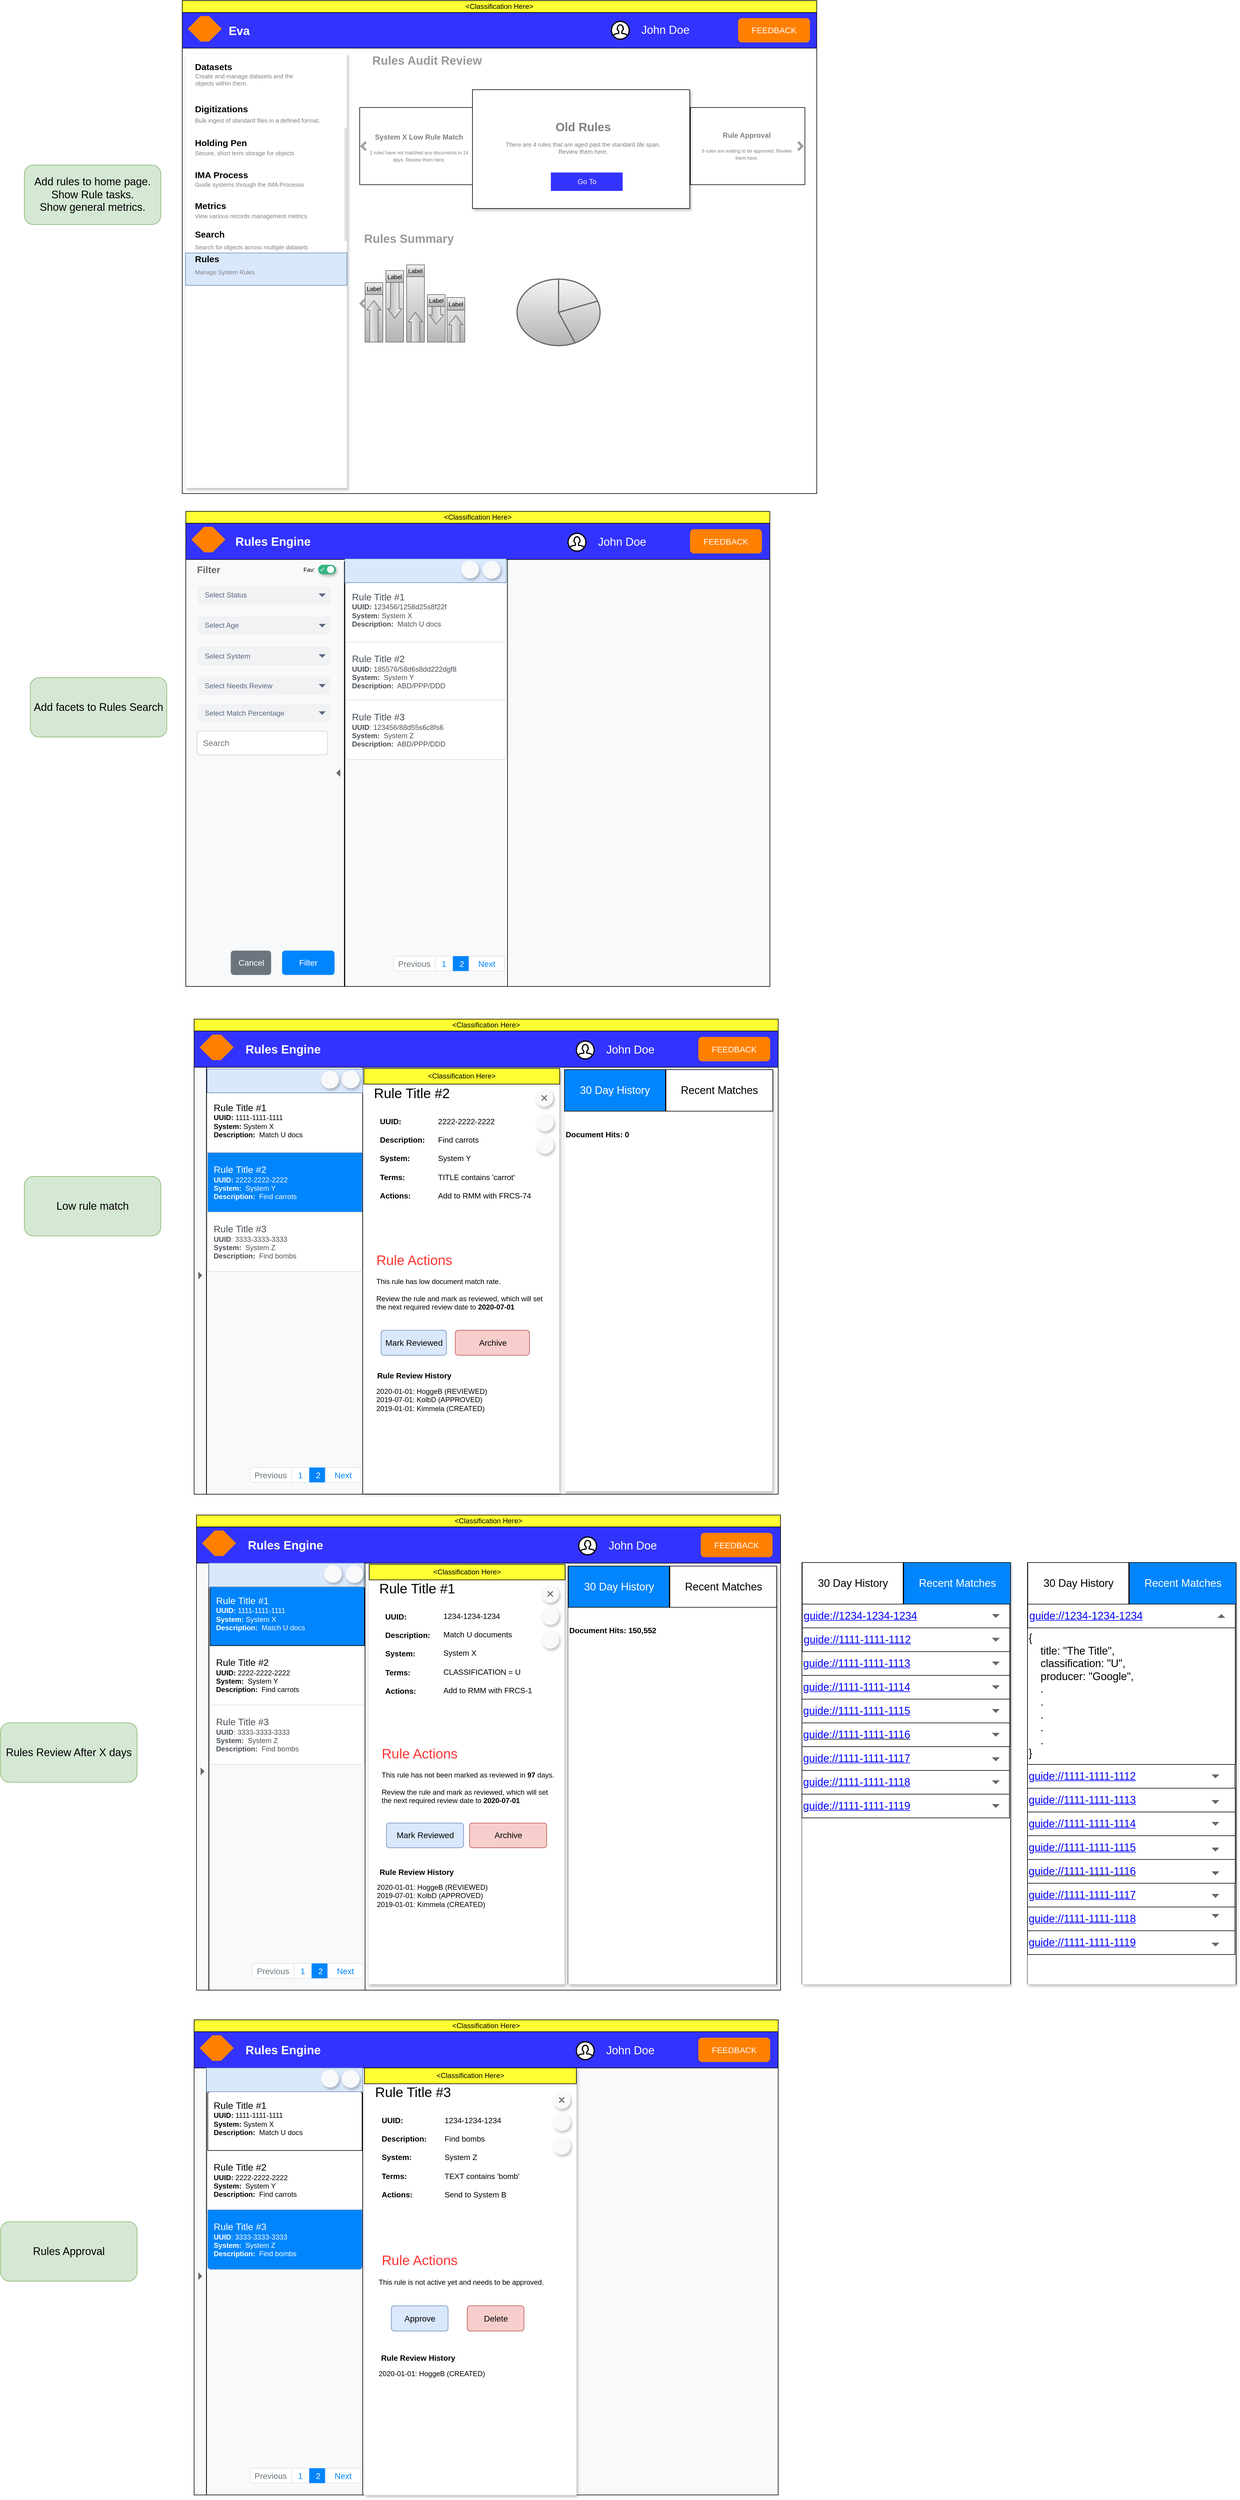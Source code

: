 <mxfile version="14.2.6" type="github" pages="3">
  <diagram id="JnkVonY7q76SSW1olmCY" name="Rules Audit UI">
    <mxGraphModel dx="2601" dy="1074" grid="1" gridSize="10" guides="1" tooltips="1" connect="1" arrows="1" fold="1" page="1" pageScale="1" pageWidth="1100" pageHeight="850" math="0" shadow="0">
      <root>
        <mxCell id="0" />
        <mxCell id="1" parent="0" />
        <mxCell id="XOhGCk6YBhnOjWGj6omv-1" value="" style="rounded=0;whiteSpace=wrap;html=1;" parent="1" vertex="1">
          <mxGeometry x="16" y="90" width="1069" height="750" as="geometry" />
        </mxCell>
        <mxCell id="XOhGCk6YBhnOjWGj6omv-2" value="" style="rounded=0;whiteSpace=wrap;html=1;fillColor=#3333FF;" parent="1" vertex="1">
          <mxGeometry x="16" y="30" width="1069" height="60" as="geometry" />
        </mxCell>
        <mxCell id="XOhGCk6YBhnOjWGj6omv-3" value="&lt;font style=&quot;font-size: 14px&quot;&gt;FEEDBACK&lt;/font&gt;" style="rounded=1;whiteSpace=wrap;html=1;fillColor=#FF8000;strokeColor=#FF8000;fontColor=#FFFFFF;" parent="1" vertex="1">
          <mxGeometry x="953" y="40" width="120" height="40" as="geometry" />
        </mxCell>
        <mxCell id="XOhGCk6YBhnOjWGj6omv-4" value="" style="shape=image;html=1;verticalAlign=top;verticalLabelPosition=bottom;labelBackgroundColor=#ffffff;imageAspect=0;aspect=fixed;image=https://cdn3.iconfinder.com/data/icons/social-media-2125/78/bell-128.png;strokeColor=#FF8000;fillColor=#FF8000;fontColor=#FFFFFF;" parent="1" vertex="1">
          <mxGeometry x="891" y="40" width="37" height="37" as="geometry" />
        </mxCell>
        <mxCell id="XOhGCk6YBhnOjWGj6omv-5" value="" style="whiteSpace=wrap;html=1;shape=mxgraph.basic.octagon2;align=center;verticalAlign=middle;dx=12;shadow=0;sketch=0;fontSize=20;fontColor=#808080;fillColor=#FF8000;strokeColor=#FF8000;" parent="1" vertex="1">
          <mxGeometry x="26" y="36.5" width="56" height="42" as="geometry" />
        </mxCell>
        <mxCell id="XOhGCk6YBhnOjWGj6omv-6" value="Eva" style="text;html=1;strokeColor=none;fillColor=none;align=center;verticalAlign=middle;whiteSpace=wrap;rounded=0;shadow=0;sketch=0;fontSize=20;fontColor=#FFFFFF;fontStyle=1" parent="1" vertex="1">
          <mxGeometry x="92" y="50" width="40" height="20" as="geometry" />
        </mxCell>
        <mxCell id="XOhGCk6YBhnOjWGj6omv-7" value="" style="html=1;verticalLabelPosition=bottom;align=center;labelBackgroundColor=#ffffff;verticalAlign=top;strokeWidth=2;shadow=0;dashed=0;shape=mxgraph.ios7.icons.user;sketch=0;fontSize=20;fontColor=#FFFFFF;fillColor=#FFFFFF;" parent="1" vertex="1">
          <mxGeometry x="739" y="45" width="30" height="30" as="geometry" />
        </mxCell>
        <mxCell id="XOhGCk6YBhnOjWGj6omv-8" value="John Doe" style="text;html=1;strokeColor=none;fillColor=none;align=center;verticalAlign=middle;whiteSpace=wrap;rounded=0;shadow=0;sketch=0;fontSize=19;fontColor=#FFFFFF;" parent="1" vertex="1">
          <mxGeometry x="782.5" y="50" width="94" height="20" as="geometry" />
        </mxCell>
        <mxCell id="XOhGCk6YBhnOjWGj6omv-9" value="&amp;lt;Classification Here&amp;gt;" style="rounded=0;whiteSpace=wrap;html=1;shadow=0;sketch=0;fontSize=12;align=center;fillColor=#FFFF33;" parent="1" vertex="1">
          <mxGeometry x="16" y="10" width="1069" height="20" as="geometry" />
        </mxCell>
        <mxCell id="XOhGCk6YBhnOjWGj6omv-10" value="Rules Audit Review" style="text;html=1;strokeColor=none;fillColor=none;align=center;verticalAlign=middle;whiteSpace=wrap;rounded=0;fontColor=#999999;fontStyle=1;fontSize=20;" parent="1" vertex="1">
          <mxGeometry x="307" y="99.5" width="243" height="20" as="geometry" />
        </mxCell>
        <mxCell id="XOhGCk6YBhnOjWGj6omv-12" value="" style="fillColor=#f5f5f5;strokeColor=#666666;gradientColor=#b3b3b3;" parent="1" vertex="1">
          <mxGeometry x="324" y="485" width="30" height="100" as="geometry" />
        </mxCell>
        <mxCell id="XOhGCk6YBhnOjWGj6omv-13" value="" style="shape=mxgraph.arrows2.arrow;dy=0.4;dx=16;notch=0;direction=north;fillColor=#f5f5f5;strokeColor=#666666;gradientColor=#b3b3b3;" parent="XOhGCk6YBhnOjWGj6omv-12" vertex="1">
          <mxGeometry x="3" y="30" width="24" height="70" as="geometry" />
        </mxCell>
        <mxCell id="XOhGCk6YBhnOjWGj6omv-14" value="Label" style="text;html=1;align=center;verticalAlign=middle;whiteSpace=wrap;fontSize=10;gradientColor=#b3b3b3;fillColor=#f5f5f5;strokeColor=#666666;" parent="XOhGCk6YBhnOjWGj6omv-12" vertex="1">
          <mxGeometry width="30" height="20" as="geometry" />
        </mxCell>
        <mxCell id="XOhGCk6YBhnOjWGj6omv-15" value="" style="fillColor=#f5f5f5;strokeColor=#666666;gradientColor=#b3b3b3;" parent="1" vertex="1">
          <mxGeometry x="359" y="464.5" width="30" height="120.5" as="geometry" />
        </mxCell>
        <mxCell id="XOhGCk6YBhnOjWGj6omv-16" value="" style="shape=mxgraph.arrows2.arrow;dy=0.4;dx=16;notch=0;direction=south;fillColor=#f5f5f5;strokeColor=#666666;gradientColor=#b3b3b3;" parent="XOhGCk6YBhnOjWGj6omv-15" vertex="1">
          <mxGeometry x="3" width="24" height="80.333" as="geometry" />
        </mxCell>
        <mxCell id="XOhGCk6YBhnOjWGj6omv-17" value="Label" style="text;html=1;align=center;verticalAlign=middle;whiteSpace=wrap;fontSize=10;gradientColor=#b3b3b3;fillColor=#f5f5f5;strokeColor=#666666;" parent="XOhGCk6YBhnOjWGj6omv-15" vertex="1">
          <mxGeometry width="30" height="20.083" as="geometry" />
        </mxCell>
        <mxCell id="XOhGCk6YBhnOjWGj6omv-18" value="" style="fillColor=#f5f5f5;strokeColor=#666666;gradientColor=#b3b3b3;" parent="1" vertex="1">
          <mxGeometry x="394" y="455" width="30" height="130" as="geometry" />
        </mxCell>
        <mxCell id="XOhGCk6YBhnOjWGj6omv-19" value="" style="shape=mxgraph.arrows2.arrow;dy=0.4;dx=16;notch=0;direction=north;fillColor=#f5f5f5;strokeColor=#666666;gradientColor=#b3b3b3;" parent="XOhGCk6YBhnOjWGj6omv-18" vertex="1">
          <mxGeometry x="3" y="80" width="24" height="50" as="geometry" />
        </mxCell>
        <mxCell id="XOhGCk6YBhnOjWGj6omv-20" value="Label" style="text;html=1;align=center;verticalAlign=middle;whiteSpace=wrap;fontSize=10;gradientColor=#b3b3b3;fillColor=#f5f5f5;strokeColor=#666666;" parent="XOhGCk6YBhnOjWGj6omv-18" vertex="1">
          <mxGeometry width="30" height="20" as="geometry" />
        </mxCell>
        <mxCell id="XOhGCk6YBhnOjWGj6omv-21" value="" style="fillColor=#f5f5f5;strokeColor=#666666;gradientColor=#b3b3b3;" parent="1" vertex="1">
          <mxGeometry x="429" y="505" width="30" height="80" as="geometry" />
        </mxCell>
        <mxCell id="XOhGCk6YBhnOjWGj6omv-22" value="" style="shape=mxgraph.arrows2.arrow;dy=0.4;dx=16;notch=0;direction=south;fillColor=#f5f5f5;strokeColor=#666666;gradientColor=#b3b3b3;" parent="XOhGCk6YBhnOjWGj6omv-21" vertex="1">
          <mxGeometry x="3" width="24" height="50" as="geometry" />
        </mxCell>
        <mxCell id="XOhGCk6YBhnOjWGj6omv-23" value="Label" style="text;html=1;align=center;verticalAlign=middle;whiteSpace=wrap;fontSize=10;gradientColor=#b3b3b3;fillColor=#f5f5f5;strokeColor=#666666;" parent="XOhGCk6YBhnOjWGj6omv-21" vertex="1">
          <mxGeometry width="30" height="20" as="geometry" />
        </mxCell>
        <mxCell id="XOhGCk6YBhnOjWGj6omv-24" value="" style="fillColor=#f5f5f5;strokeColor=#666666;gradientColor=#b3b3b3;" parent="1" vertex="1">
          <mxGeometry x="462" y="510" width="30" height="75" as="geometry" />
        </mxCell>
        <mxCell id="XOhGCk6YBhnOjWGj6omv-26" value="Label" style="text;html=1;align=center;verticalAlign=middle;whiteSpace=wrap;fontSize=10;gradientColor=#b3b3b3;fillColor=#f5f5f5;strokeColor=#666666;" parent="XOhGCk6YBhnOjWGj6omv-24" vertex="1">
          <mxGeometry width="30" height="21.429" as="geometry" />
        </mxCell>
        <mxCell id="yaPiBGT9IwPMiY6rIRzQ-1" value="" style="shape=mxgraph.arrows2.arrow;dy=0.4;dx=16;notch=0;direction=north;fillColor=#f5f5f5;strokeColor=#666666;gradientColor=#b3b3b3;" parent="XOhGCk6YBhnOjWGj6omv-24" vertex="1">
          <mxGeometry x="3" y="30" width="24" height="45" as="geometry" />
        </mxCell>
        <mxCell id="XOhGCk6YBhnOjWGj6omv-27" value="" style="html=1;verticalLabelPosition=bottom;align=center;labelBackgroundColor=#ffffff;verticalAlign=top;strokeWidth=2;strokeColor=#666666;shadow=0;dashed=0;shape=mxgraph.ios7.icons.pie_chart;fillColor=#f5f5f5;gradientColor=#b3b3b3;" parent="1" vertex="1">
          <mxGeometry x="580" y="479" width="140" height="112" as="geometry" />
        </mxCell>
        <mxCell id="XOhGCk6YBhnOjWGj6omv-28" value="" style="shape=image;html=1;verticalAlign=top;verticalLabelPosition=bottom;labelBackgroundColor=#ffffff;imageAspect=0;aspect=fixed;image=https://cdn2.iconfinder.com/data/icons/ios-7-icons/50/line_chart-128.png;strokeColor=#FF8000;fillColor=#FF8000;fontColor=#FFFFFF;" parent="1" vertex="1">
          <mxGeometry x="810" y="460.75" width="128" height="128" as="geometry" />
        </mxCell>
        <mxCell id="XOhGCk6YBhnOjWGj6omv-29" value="" style="shape=rect;strokeColor=#eeeeee;fillColor=#ffffff;shadow=1;whiteSpace=wrap;" parent="1" vertex="1">
          <mxGeometry x="21.5" y="99.5" width="272" height="731" as="geometry" />
        </mxCell>
        <mxCell id="XOhGCk6YBhnOjWGj6omv-30" value="Datasets" style="text;verticalAlign=middle;spacing=0;spacingLeft=16;fontSize=15;resizeWidth=1;fontStyle=1" parent="XOhGCk6YBhnOjWGj6omv-29" vertex="1">
          <mxGeometry width="272" height="42" relative="1" as="geometry" />
        </mxCell>
        <mxCell id="XOhGCk6YBhnOjWGj6omv-31" value="Create and manage datasets and the objects within them." style="text;verticalAlign=middle;spacing=0;spacingLeft=16;fontSize=10;resizeWidth=1;fontColor=#808080;whiteSpace=wrap;" parent="XOhGCk6YBhnOjWGj6omv-29" vertex="1">
          <mxGeometry width="192" height="42" relative="1" as="geometry">
            <mxPoint y="22" as="offset" />
          </mxGeometry>
        </mxCell>
        <mxCell id="XOhGCk6YBhnOjWGj6omv-32" value="Digitizations" style="text;verticalAlign=middle;spacing=0;spacingLeft=16;fontSize=15;resizeWidth=1;fontStyle=1" parent="XOhGCk6YBhnOjWGj6omv-29" vertex="1">
          <mxGeometry width="272" height="42" relative="1" as="geometry">
            <mxPoint y="71" as="offset" />
          </mxGeometry>
        </mxCell>
        <mxCell id="XOhGCk6YBhnOjWGj6omv-33" value="Bulk ingest of standard files in a defined format." style="text;verticalAlign=middle;spacing=0;spacingLeft=16;fontSize=10;resizeWidth=1;fontColor=#808080;" parent="XOhGCk6YBhnOjWGj6omv-29" vertex="1">
          <mxGeometry width="272" height="42" relative="1" as="geometry">
            <mxPoint y="91" as="offset" />
          </mxGeometry>
        </mxCell>
        <mxCell id="XOhGCk6YBhnOjWGj6omv-34" value="Holding Pen" style="text;verticalAlign=middle;spacing=0;spacingLeft=16;fontSize=15;resizeWidth=1;fontStyle=1" parent="XOhGCk6YBhnOjWGj6omv-29" vertex="1">
          <mxGeometry width="272" height="42" relative="1" as="geometry">
            <mxPoint y="128" as="offset" />
          </mxGeometry>
        </mxCell>
        <mxCell id="XOhGCk6YBhnOjWGj6omv-35" value="Secure, short term storage for objects" style="text;verticalAlign=middle;spacing=0;spacingLeft=16;fontSize=10;resizeWidth=1;fontColor=#808080;" parent="XOhGCk6YBhnOjWGj6omv-29" vertex="1">
          <mxGeometry width="272" height="42" relative="1" as="geometry">
            <mxPoint y="146" as="offset" />
          </mxGeometry>
        </mxCell>
        <mxCell id="XOhGCk6YBhnOjWGj6omv-36" value="IMA Process" style="text;verticalAlign=middle;spacing=0;spacingLeft=16;fontSize=15;resizeWidth=1;fontStyle=1" parent="XOhGCk6YBhnOjWGj6omv-29" vertex="1">
          <mxGeometry width="272" height="42" relative="1" as="geometry">
            <mxPoint y="182" as="offset" />
          </mxGeometry>
        </mxCell>
        <mxCell id="XOhGCk6YBhnOjWGj6omv-37" value="Guide systems through the IMA Processs" style="text;verticalAlign=middle;spacing=0;spacingLeft=16;fontSize=10;resizeWidth=1;fontColor=#808080;" parent="XOhGCk6YBhnOjWGj6omv-29" vertex="1">
          <mxGeometry width="272" height="42" relative="1" as="geometry">
            <mxPoint y="199" as="offset" />
          </mxGeometry>
        </mxCell>
        <mxCell id="XOhGCk6YBhnOjWGj6omv-38" value="Metrics" style="text;verticalAlign=middle;spacing=0;spacingLeft=16;fontSize=15;resizeWidth=1;fillColor=none;fontStyle=1" parent="XOhGCk6YBhnOjWGj6omv-29" vertex="1">
          <mxGeometry width="272" height="42" relative="1" as="geometry">
            <mxPoint y="234" as="offset" />
          </mxGeometry>
        </mxCell>
        <mxCell id="XOhGCk6YBhnOjWGj6omv-39" value="View various records management metrics" style="text;verticalAlign=middle;spacing=0;spacingLeft=16;fontSize=10;resizeWidth=1;fontColor=#808080;" parent="XOhGCk6YBhnOjWGj6omv-29" vertex="1">
          <mxGeometry width="272" height="42" relative="1" as="geometry">
            <mxPoint y="252" as="offset" />
          </mxGeometry>
        </mxCell>
        <mxCell id="XOhGCk6YBhnOjWGj6omv-40" value="" style="shape=rect;strokeColor=none;fillColor=#dddddd;" parent="XOhGCk6YBhnOjWGj6omv-29" vertex="1">
          <mxGeometry x="1" width="4" height="190" relative="1" as="geometry">
            <mxPoint x="-4" y="125" as="offset" />
          </mxGeometry>
        </mxCell>
        <mxCell id="XOhGCk6YBhnOjWGj6omv-41" value="Search" style="text;verticalAlign=middle;spacing=0;spacingLeft=16;fontSize=15;resizeWidth=1;fontStyle=1" parent="XOhGCk6YBhnOjWGj6omv-29" vertex="1">
          <mxGeometry y="270.503" width="272" height="64.909" as="geometry" />
        </mxCell>
        <mxCell id="XOhGCk6YBhnOjWGj6omv-42" value="Search for objects across multiple datasets" style="text;verticalAlign=middle;spacing=0;spacingLeft=16;fontSize=10;resizeWidth=1;fontColor=#808080;" parent="XOhGCk6YBhnOjWGj6omv-29" vertex="1">
          <mxGeometry y="304.5" width="272" height="42" as="geometry" />
        </mxCell>
        <mxCell id="XOhGCk6YBhnOjWGj6omv-63" value="Rules&#xa;&#xa;" style="text;verticalAlign=middle;spacing=0;spacingLeft=16;fontSize=15;resizeWidth=1;fontStyle=1;fillColor=#dae8fc;strokeColor=#6c8ebf;" parent="XOhGCk6YBhnOjWGj6omv-29" vertex="1">
          <mxGeometry y="335.41" width="272" height="54.59" as="geometry" />
        </mxCell>
        <mxCell id="XOhGCk6YBhnOjWGj6omv-62" value="Manage System Rules" style="text;verticalAlign=middle;spacing=0;spacingLeft=16;fontSize=10;resizeWidth=1;fontColor=#808080;" parent="XOhGCk6YBhnOjWGj6omv-29" vertex="1">
          <mxGeometry y="346.71" width="272" height="42" as="geometry" />
        </mxCell>
        <mxCell id="XOhGCk6YBhnOjWGj6omv-43" value="" style="rounded=0;whiteSpace=wrap;html=1;align=left;shadow=0;" parent="1" vertex="1">
          <mxGeometry x="315" y="190" width="199" height="130" as="geometry" />
        </mxCell>
        <mxCell id="XOhGCk6YBhnOjWGj6omv-44" value="" style="rounded=0;whiteSpace=wrap;html=1;align=left;shadow=0;" parent="1" vertex="1">
          <mxGeometry x="872" y="190" width="193" height="130" as="geometry" />
        </mxCell>
        <mxCell id="XOhGCk6YBhnOjWGj6omv-45" value="" style="rounded=0;whiteSpace=wrap;html=1;align=left;shadow=1;" parent="1" vertex="1">
          <mxGeometry x="505" y="160" width="366" height="200" as="geometry" />
        </mxCell>
        <mxCell id="XOhGCk6YBhnOjWGj6omv-46" value="Go To" style="rounded=0;whiteSpace=wrap;html=1;fontColor=#FFFFFF;fillColor=#3333FF;strokeColor=#3333FF;" parent="1" vertex="1">
          <mxGeometry x="637.5" y="300" width="120" height="30" as="geometry" />
        </mxCell>
        <mxCell id="XOhGCk6YBhnOjWGj6omv-47" value="" style="html=1;verticalLabelPosition=bottom;labelBackgroundColor=#ffffff;verticalAlign=top;shadow=0;dashed=0;strokeWidth=4;shape=mxgraph.ios7.misc.more;strokeColor=#a0a0a0;" parent="1" vertex="1">
          <mxGeometry x="1053.5" y="248" width="7" height="14" as="geometry" />
        </mxCell>
        <mxCell id="XOhGCk6YBhnOjWGj6omv-48" value="" style="flipH=1;html=1;verticalLabelPosition=bottom;labelBackgroundColor=#ffffff;verticalAlign=top;shadow=0;dashed=0;strokeWidth=4;shape=mxgraph.ios7.misc.more;strokeColor=#a0a0a0;" parent="1" vertex="1">
          <mxGeometry x="318.5" y="248" width="7" height="14" as="geometry" />
        </mxCell>
        <mxCell id="XOhGCk6YBhnOjWGj6omv-49" value="&lt;div&gt;&lt;span style=&quot;font-size: 20px&quot;&gt;Old Rules&lt;/span&gt;&lt;/div&gt;&lt;br style=&quot;font-size: 16px&quot;&gt;&lt;span style=&quot;font-weight: normal&quot;&gt;There are 4 rules that are aged past the standard life span. &lt;br&gt;Review them here.&lt;/span&gt;" style="text;html=1;strokeColor=none;fillColor=none;align=center;verticalAlign=middle;whiteSpace=wrap;rounded=0;shadow=0;sketch=0;fontSize=10;fontColor=#808080;fontStyle=1" parent="1" vertex="1">
          <mxGeometry x="530" y="193" width="323" height="94" as="geometry" />
        </mxCell>
        <mxCell id="XOhGCk6YBhnOjWGj6omv-50" value="Rules Summary" style="text;html=1;strokeColor=none;fillColor=none;align=center;verticalAlign=middle;whiteSpace=wrap;rounded=0;fontStyle=1;fontColor=#999999;fontSize=20;" parent="1" vertex="1">
          <mxGeometry x="307" y="400" width="181.5" height="20" as="geometry" />
        </mxCell>
        <mxCell id="XOhGCk6YBhnOjWGj6omv-56" value="" style="flipH=1;html=1;verticalLabelPosition=bottom;labelBackgroundColor=#ffffff;verticalAlign=top;shadow=0;dashed=0;strokeWidth=4;shape=mxgraph.ios7.misc.more;strokeColor=#a0a0a0;" parent="1" vertex="1">
          <mxGeometry x="317" y="513" width="7" height="14" as="geometry" />
        </mxCell>
        <mxCell id="XOhGCk6YBhnOjWGj6omv-57" value="&lt;div style=&quot;font-size: 12px&quot;&gt;Rule Approval&lt;/div&gt;&lt;br style=&quot;font-size: 16px&quot;&gt;&lt;span style=&quot;font-size: 8px ; font-weight: 400&quot;&gt;6 rules are waiting to be approved. Review them here.&lt;/span&gt;" style="text;html=1;strokeColor=none;fillColor=none;align=center;verticalAlign=middle;whiteSpace=wrap;rounded=0;shadow=0;sketch=0;fontSize=10;fontColor=#808080;fontStyle=1" parent="1" vertex="1">
          <mxGeometry x="881.5" y="213" width="170" height="84" as="geometry" />
        </mxCell>
        <mxCell id="XOhGCk6YBhnOjWGj6omv-59" value="&lt;div&gt;&lt;font style=&quot;font-size: 12px&quot;&gt;System X Low Rule Match&lt;/font&gt;&lt;/div&gt;&lt;br style=&quot;font-size: 16px&quot;&gt;&lt;span style=&quot;font-weight: normal&quot;&gt;&lt;font style=&quot;font-size: 8px&quot;&gt;2 rules have not matched any documents in 14 days. Review them here.&lt;/font&gt;&lt;/span&gt;" style="text;html=1;strokeColor=none;fillColor=none;align=center;verticalAlign=middle;whiteSpace=wrap;rounded=0;shadow=0;sketch=0;fontSize=10;fontColor=#808080;fontStyle=1" parent="1" vertex="1">
          <mxGeometry x="329.5" y="216" width="170" height="84" as="geometry" />
        </mxCell>
        <mxCell id="yaPiBGT9IwPMiY6rIRzQ-2" value="" style="shape=image;html=1;verticalAlign=top;verticalLabelPosition=bottom;labelBackgroundColor=#ffffff;imageAspect=0;aspect=fixed;image=https://cdn2.iconfinder.com/data/icons/ios-7-icons/50/line_chart-128.png;strokeColor=#FF8000;fillColor=#FF8000;fontColor=#FFFFFF;" parent="1" vertex="1">
          <mxGeometry x="459" y="640" width="128" height="128" as="geometry" />
        </mxCell>
        <mxCell id="yaPiBGT9IwPMiY6rIRzQ-3" value="" style="shape=image;html=1;verticalAlign=top;verticalLabelPosition=bottom;labelBackgroundColor=#ffffff;imageAspect=0;aspect=fixed;image=https://cdn2.iconfinder.com/data/icons/ios-7-icons/50/line_chart-128.png;strokeColor=#FF8000;fillColor=#FF8000;fontColor=#FFFFFF;" parent="1" vertex="1">
          <mxGeometry x="720" y="630" width="128" height="128" as="geometry" />
        </mxCell>
        <mxCell id="yaPiBGT9IwPMiY6rIRzQ-4" value="" style="rounded=0;whiteSpace=wrap;html=1;strokeColor=#000000;fillColor=#F8F9FA;" parent="1" vertex="1">
          <mxGeometry x="36" y="1806" width="984" height="719" as="geometry" />
        </mxCell>
        <mxCell id="yaPiBGT9IwPMiY6rIRzQ-5" value="" style="rounded=0;whiteSpace=wrap;html=1;fillColor=#F8F9FA;" parent="1" vertex="1">
          <mxGeometry x="57" y="1800" width="263" height="725" as="geometry" />
        </mxCell>
        <mxCell id="yaPiBGT9IwPMiY6rIRzQ-8" value="" style="rounded=0;whiteSpace=wrap;html=1;fillColor=#3333FF;" parent="1" vertex="1">
          <mxGeometry x="36" y="1745" width="984" height="61" as="geometry" />
        </mxCell>
        <mxCell id="yaPiBGT9IwPMiY6rIRzQ-9" value="&lt;font style=&quot;font-size: 14px&quot;&gt;FEEDBACK&lt;/font&gt;" style="rounded=1;whiteSpace=wrap;html=1;fillColor=#FF8000;strokeColor=#FF8000;fontColor=#FFFFFF;" parent="1" vertex="1">
          <mxGeometry x="886" y="1755.5" width="120" height="40" as="geometry" />
        </mxCell>
        <mxCell id="yaPiBGT9IwPMiY6rIRzQ-10" value="" style="shape=image;html=1;verticalAlign=top;verticalLabelPosition=bottom;labelBackgroundColor=#ffffff;imageAspect=0;aspect=fixed;image=https://cdn3.iconfinder.com/data/icons/social-media-2125/78/bell-128.png;strokeColor=#FF8000;fillColor=#FF8000;fontColor=#FFFFFF;" parent="1" vertex="1">
          <mxGeometry x="832" y="1757" width="37" height="37" as="geometry" />
        </mxCell>
        <mxCell id="yaPiBGT9IwPMiY6rIRzQ-11" value="" style="whiteSpace=wrap;html=1;shape=mxgraph.basic.octagon2;align=center;verticalAlign=middle;dx=12;shadow=0;sketch=0;fontSize=20;fontColor=#808080;fillColor=#FF8000;strokeColor=#FF8000;" parent="1" vertex="1">
          <mxGeometry x="46" y="1751.5" width="56" height="42" as="geometry" />
        </mxCell>
        <mxCell id="yaPiBGT9IwPMiY6rIRzQ-12" value="Rules Engine" style="text;html=1;strokeColor=none;fillColor=none;align=center;verticalAlign=middle;whiteSpace=wrap;rounded=0;shadow=0;sketch=0;fontSize=20;fontColor=#FFFFFF;fontStyle=1" parent="1" vertex="1">
          <mxGeometry x="112" y="1765" width="148" height="20" as="geometry" />
        </mxCell>
        <mxCell id="yaPiBGT9IwPMiY6rIRzQ-13" value="" style="html=1;verticalLabelPosition=bottom;align=center;labelBackgroundColor=#ffffff;verticalAlign=top;strokeWidth=2;shadow=0;dashed=0;shape=mxgraph.ios7.icons.user;sketch=0;fontSize=20;fontColor=#FFFFFF;fillColor=#FFFFFF;" parent="1" vertex="1">
          <mxGeometry x="680" y="1762" width="30" height="30" as="geometry" />
        </mxCell>
        <mxCell id="yaPiBGT9IwPMiY6rIRzQ-14" value="John Doe" style="text;html=1;strokeColor=none;fillColor=none;align=center;verticalAlign=middle;whiteSpace=wrap;rounded=0;shadow=0;sketch=0;fontSize=19;fontColor=#FFFFFF;" parent="1" vertex="1">
          <mxGeometry x="723.5" y="1767" width="94" height="20" as="geometry" />
        </mxCell>
        <mxCell id="yaPiBGT9IwPMiY6rIRzQ-20" value="" style="html=1;shadow=0;dashed=0;shape=mxgraph.bootstrap.rrect;rSize=5;strokeColor=#DFDFDF;html=1;whiteSpace=wrap;fillColor=#FFFFFF;fontColor=#495057;" parent="1" vertex="1">
          <mxGeometry x="59" y="1850" width="260" height="300" as="geometry" />
        </mxCell>
        <mxCell id="yaPiBGT9IwPMiY6rIRzQ-21" value="&lt;font style=&quot;font-size: 16px&quot;&gt;Rule Title #1&lt;/font&gt;&lt;br&gt;&lt;b&gt;UUID:&lt;/b&gt;&amp;nbsp;1111-1111-1111&lt;br&gt;&lt;b&gt;System:&lt;/b&gt;&amp;nbsp;System X&lt;br&gt;&lt;b&gt;Description:&lt;/b&gt;&amp;nbsp; Match U docs" style="html=1;shadow=0;dashed=0;shape=mxgraph.bootstrap.topButton;rSize=5;perimeter=none;whiteSpace=wrap;resizeWidth=1;align=left;spacing=10;verticalAlign=top;fillColor=#FFFFFF;strokeColor=none;" parent="yaPiBGT9IwPMiY6rIRzQ-20" vertex="1">
          <mxGeometry width="260" height="100" relative="1" as="geometry" />
        </mxCell>
        <mxCell id="yaPiBGT9IwPMiY6rIRzQ-22" value="&lt;font style=&quot;font-size: 16px&quot;&gt;Rule Title&amp;nbsp;#2&lt;/font&gt;&lt;br&gt;&lt;b&gt;UUID&lt;/b&gt;&lt;b&gt;:&lt;/b&gt;&amp;nbsp;2222-2222-2222&lt;br&gt;&lt;b&gt;System&lt;/b&gt;&lt;span&gt;&lt;b&gt;:&lt;/b&gt;&amp;nbsp; System Y&lt;/span&gt;&lt;br&gt;&lt;b&gt;Description&lt;/b&gt;&lt;span&gt;&lt;b&gt;:&lt;/b&gt;&amp;nbsp; Find carrots&lt;/span&gt;" style="strokeColor=#6c8ebf;html=1;shadow=0;dashed=0;perimeter=none;whiteSpace=wrap;resizeWidth=1;align=left;spacing=10;fillColor=#0085FC;fontColor=#FFFFFF;" parent="yaPiBGT9IwPMiY6rIRzQ-20" vertex="1">
          <mxGeometry width="260" height="100" relative="1" as="geometry">
            <mxPoint y="100" as="offset" />
          </mxGeometry>
        </mxCell>
        <mxCell id="yaPiBGT9IwPMiY6rIRzQ-23" value="&lt;font style=&quot;font-size: 16px&quot;&gt;Rule Title #3&lt;/font&gt;&lt;br&gt;&lt;b style=&quot;color: rgb(73 , 80 , 87)&quot;&gt;UUID&lt;/b&gt;: 3333-3333-3333&lt;br&gt;&lt;b style=&quot;color: rgb(73 , 80 , 87)&quot;&gt;System&lt;/b&gt;&lt;span style=&quot;color: rgb(73 , 80 , 87)&quot;&gt;&lt;b&gt;:&lt;/b&gt;&amp;nbsp; System Z&lt;/span&gt;&lt;br style=&quot;color: rgb(73 , 80 , 87)&quot;&gt;&lt;b style=&quot;color: rgb(73 , 80 , 87)&quot;&gt;Description&lt;/b&gt;&lt;span style=&quot;color: rgb(73 , 80 , 87)&quot;&gt;&lt;b&gt;:&lt;/b&gt;&amp;nbsp; Find bombs&lt;/span&gt;" style="strokeColor=inherit;fillColor=inherit;gradientColor=inherit;fontColor=inherit;html=1;shadow=0;dashed=0;shape=mxgraph.bootstrap.bottomButton;rSize=5;perimeter=none;whiteSpace=wrap;resizeWidth=1;resizeHeight=0;align=left;spacing=10;" parent="yaPiBGT9IwPMiY6rIRzQ-20" vertex="1">
          <mxGeometry y="1" width="260" height="100" relative="1" as="geometry">
            <mxPoint y="-100" as="offset" />
          </mxGeometry>
        </mxCell>
        <mxCell id="yaPiBGT9IwPMiY6rIRzQ-28" value="Rule Title #2" style="shape=rect;fillColor=#ffffff;strokeColor=#eeeeee;shadow=1;fontColor=#000000;fontSize=23;fontStyle=0;verticalAlign=top;spacingBottom=0;spacingLeft=16;spacingTop=20;align=left;rounded=0;" parent="1" vertex="1">
          <mxGeometry x="321" y="1809" width="330" height="714" as="geometry" />
        </mxCell>
        <mxCell id="yaPiBGT9IwPMiY6rIRzQ-30" value="UUID:&#xa;&#xa;Description:&#xa;&#xa;System:&#xa;&#xa;Terms:&#xa;&#xa;Actions:&#xa;&#xa;&#xa;" style="text;whiteSpace=wrap;fontSize=13;spacing=16;spacingTop=-4;resizeWidth=1;resizeHeight=1;fontStyle=1" parent="yaPiBGT9IwPMiY6rIRzQ-28" vertex="1">
          <mxGeometry width="110" height="433.5" relative="1" as="geometry">
            <mxPoint x="12" y="63.75" as="offset" />
          </mxGeometry>
        </mxCell>
        <mxCell id="yaPiBGT9IwPMiY6rIRzQ-31" value="&amp;lt;Classification Here&amp;gt;" style="rounded=0;whiteSpace=wrap;html=1;shadow=0;sketch=0;fontSize=12;align=center;fillColor=#FFFF33;" parent="yaPiBGT9IwPMiY6rIRzQ-28" vertex="1">
          <mxGeometry x="1" y="-0.998" width="330" height="26.447" as="geometry" />
        </mxCell>
        <mxCell id="yaPiBGT9IwPMiY6rIRzQ-146" value="2222-2222-2222&#xa;&#xa;Find carrots&#xa;&#xa;System Y&#xa;&#xa;TITLE contains &#39;carrot&#39;&#xa;&#xa;Add to RMM with FRCS-74" style="text;whiteSpace=wrap;fontSize=13;spacing=16;spacingTop=-4;resizeWidth=1;resizeHeight=1;fontStyle=0" parent="yaPiBGT9IwPMiY6rIRzQ-28" vertex="1">
          <mxGeometry x="110" y="63.75" width="190" height="433.5" as="geometry" />
        </mxCell>
        <mxCell id="yaPiBGT9IwPMiY6rIRzQ-148" value="&lt;span style=&quot;font-size: 23px&quot;&gt;&lt;font color=&quot;#ff3333&quot;&gt;Rule Actions&lt;/font&gt;&lt;/span&gt;" style="text;html=1;strokeColor=none;fillColor=none;align=center;verticalAlign=middle;whiteSpace=wrap;rounded=0;fontColor=#000000;" parent="yaPiBGT9IwPMiY6rIRzQ-28" vertex="1">
          <mxGeometry x="12" y="299.625" width="148" height="44.625" as="geometry" />
        </mxCell>
        <mxCell id="yaPiBGT9IwPMiY6rIRzQ-149" value="This rule has low document match rate.&lt;br&gt;&lt;br&gt;Review the rule and mark as reviewed, which will set the next required review date to&amp;nbsp;&lt;b&gt;2020-07-01&lt;/b&gt;" style="text;html=1;strokeColor=none;fillColor=none;align=left;verticalAlign=top;whiteSpace=wrap;rounded=0;fontColor=#000000;" parent="yaPiBGT9IwPMiY6rIRzQ-28" vertex="1">
          <mxGeometry x="20" y="344.25" width="300" height="76.5" as="geometry" />
        </mxCell>
        <mxCell id="yaPiBGT9IwPMiY6rIRzQ-200" value="2020-01-01: HoggeB (REVIEWED)&lt;br&gt;2019-07-01: KolbD (APPROVED)&lt;br&gt;2019-01-01: Kimmela (CREATED)" style="text;html=1;strokeColor=none;fillColor=none;align=left;verticalAlign=top;whiteSpace=wrap;rounded=0;fontColor=#000000;" parent="yaPiBGT9IwPMiY6rIRzQ-28" vertex="1">
          <mxGeometry x="20" y="529.125" width="300" height="76.5" as="geometry" />
        </mxCell>
        <mxCell id="yaPiBGT9IwPMiY6rIRzQ-199" value="Rule Review History" style="text;html=1;strokeColor=none;fillColor=none;align=center;verticalAlign=middle;whiteSpace=wrap;rounded=0;fontSize=13;fontColor=#000000;fontStyle=1" parent="yaPiBGT9IwPMiY6rIRzQ-28" vertex="1">
          <mxGeometry x="17" y="503.625" width="138" height="25.5" as="geometry" />
        </mxCell>
        <mxCell id="yaPiBGT9IwPMiY6rIRzQ-204" value="Mark Reviewed" style="html=1;shadow=0;dashed=0;shape=mxgraph.bootstrap.rrect;rSize=5;fillColor=#dae8fc;strokeColor=#6c8ebf;fontSize=14;" parent="yaPiBGT9IwPMiY6rIRzQ-28" vertex="1">
          <mxGeometry x="30" y="439.88" width="110" height="42.14" as="geometry" />
        </mxCell>
        <mxCell id="yaPiBGT9IwPMiY6rIRzQ-205" value="Archive" style="html=1;shadow=0;dashed=0;shape=mxgraph.bootstrap.rrect;rSize=5;fillColor=#f8cecc;strokeColor=#b85450;fontSize=14;" parent="yaPiBGT9IwPMiY6rIRzQ-28" vertex="1">
          <mxGeometry x="155" y="439.88" width="125" height="42.14" as="geometry" />
        </mxCell>
        <mxCell id="yaPiBGT9IwPMiY6rIRzQ-46" value="" style="shape=ellipse;dashed=0;strokeColor=none;shadow=1;fontSize=13;align=center;verticalAlign=top;labelPosition=center;verticalLabelPosition=bottom;html=1;aspect=fixed;fillColor=#F8F9FA;" parent="1" vertex="1">
          <mxGeometry x="611" y="1842.75" width="30" height="30" as="geometry" />
        </mxCell>
        <mxCell id="yaPiBGT9IwPMiY6rIRzQ-47" value="" style="dashed=0;html=1;shape=mxgraph.gmdl.x;strokeColor=#737373;strokeWidth=2;shadow=0;" parent="yaPiBGT9IwPMiY6rIRzQ-46" vertex="1">
          <mxGeometry x="10.714" y="10.714" width="8.571" height="8.571" as="geometry" />
        </mxCell>
        <mxCell id="yaPiBGT9IwPMiY6rIRzQ-51" value="&amp;lt;Classification Here&amp;gt;" style="rounded=0;whiteSpace=wrap;html=1;shadow=0;sketch=0;fontSize=12;align=center;fillColor=#FFFF33;" parent="1" vertex="1">
          <mxGeometry x="36" y="1725" width="984" height="20" as="geometry" />
        </mxCell>
        <mxCell id="yaPiBGT9IwPMiY6rIRzQ-52" value="" style="html=1;shadow=0;dashed=0;shape=mxgraph.bootstrap.rrect;rSize=5;strokeColor=#DEE2E6;html=1;whiteSpace=wrap;fillColor=#ffffff;fontColor=#0085FC;fontSize=14;" parent="1" vertex="1">
          <mxGeometry x="130" y="2480" width="187" height="25" as="geometry" />
        </mxCell>
        <mxCell id="yaPiBGT9IwPMiY6rIRzQ-53" value="Previous" style="strokeColor=inherit;fillColor=inherit;gradientColor=inherit;html=1;shadow=0;dashed=0;shape=mxgraph.bootstrap.leftButton;rSize=5;perimeter=none;whiteSpace=wrap;resizeHeight=1;fontColor=#6C767D;fontSize=14;" parent="yaPiBGT9IwPMiY6rIRzQ-52" vertex="1">
          <mxGeometry width="70" height="25" relative="1" as="geometry" />
        </mxCell>
        <mxCell id="yaPiBGT9IwPMiY6rIRzQ-54" value="1" style="strokeColor=inherit;fillColor=inherit;gradientColor=inherit;fontColor=inherit;html=1;shadow=0;dashed=0;perimeter=none;whiteSpace=wrap;resizeHeight=1;fontSize=14;" parent="yaPiBGT9IwPMiY6rIRzQ-52" vertex="1">
          <mxGeometry width="30" height="25" relative="1" as="geometry">
            <mxPoint x="70" as="offset" />
          </mxGeometry>
        </mxCell>
        <mxCell id="yaPiBGT9IwPMiY6rIRzQ-55" value="2" style="html=1;shadow=0;dashed=0;perimeter=none;whiteSpace=wrap;resizeHeight=1;fillColor=#0085FC;strokeColor=none;fontColor=#ffffff;fontSize=14;" parent="yaPiBGT9IwPMiY6rIRzQ-52" vertex="1">
          <mxGeometry width="30" height="25" relative="1" as="geometry">
            <mxPoint x="100" as="offset" />
          </mxGeometry>
        </mxCell>
        <mxCell id="yaPiBGT9IwPMiY6rIRzQ-56" value="3" style="strokeColor=inherit;fillColor=inherit;gradientColor=inherit;fontColor=inherit;html=1;shadow=0;dashed=0;perimeter=none;whiteSpace=wrap;resizeHeight=1;fontSize=14;" parent="yaPiBGT9IwPMiY6rIRzQ-52" vertex="1">
          <mxGeometry width="30" height="25" relative="1" as="geometry">
            <mxPoint x="130" as="offset" />
          </mxGeometry>
        </mxCell>
        <mxCell id="yaPiBGT9IwPMiY6rIRzQ-57" value="Next" style="strokeColor=inherit;fillColor=inherit;gradientColor=inherit;fontColor=inherit;html=1;shadow=0;dashed=0;shape=mxgraph.bootstrap.rightButton;rSize=5;perimeter=none;whiteSpace=wrap;resizeHeight=1;fontSize=14;" parent="yaPiBGT9IwPMiY6rIRzQ-52" vertex="1">
          <mxGeometry x="1" width="60" height="25" relative="1" as="geometry">
            <mxPoint x="-60" as="offset" />
          </mxGeometry>
        </mxCell>
        <mxCell id="yaPiBGT9IwPMiY6rIRzQ-64" value="" style="shape=rect;fillColor=#ffffff;strokeColor=#eeeeee;shadow=1;fontColor=#000000;fontSize=23;fontStyle=0;verticalAlign=top;spacingBottom=0;spacingLeft=16;spacingTop=20;align=left;rounded=0;" parent="1" vertex="1">
          <mxGeometry x="660" y="1810" width="350" height="710" as="geometry" />
        </mxCell>
        <mxCell id="yaPiBGT9IwPMiY6rIRzQ-73" value="" style="rounded=0;whiteSpace=wrap;html=1;fillColor=#F8F9FA;perimeterSpacing=5;spacing=8;" parent="1" vertex="1">
          <mxGeometry x="22" y="951" width="984" height="719" as="geometry" />
        </mxCell>
        <mxCell id="yaPiBGT9IwPMiY6rIRzQ-74" value="" style="rounded=0;whiteSpace=wrap;html=1;fillColor=#F8F9FA;" parent="1" vertex="1">
          <mxGeometry x="290" y="950" width="274" height="720" as="geometry" />
        </mxCell>
        <mxCell id="yaPiBGT9IwPMiY6rIRzQ-77" value="" style="rounded=0;whiteSpace=wrap;html=1;fillColor=#3333FF;" parent="1" vertex="1">
          <mxGeometry x="22" y="890" width="984" height="61" as="geometry" />
        </mxCell>
        <mxCell id="yaPiBGT9IwPMiY6rIRzQ-78" value="&lt;font style=&quot;font-size: 14px&quot;&gt;FEEDBACK&lt;/font&gt;" style="rounded=1;whiteSpace=wrap;html=1;fillColor=#FF8000;strokeColor=#FF8000;fontColor=#FFFFFF;" parent="1" vertex="1">
          <mxGeometry x="872" y="900.5" width="120" height="40" as="geometry" />
        </mxCell>
        <mxCell id="yaPiBGT9IwPMiY6rIRzQ-79" value="" style="shape=image;html=1;verticalAlign=top;verticalLabelPosition=bottom;labelBackgroundColor=#ffffff;imageAspect=0;aspect=fixed;image=https://cdn3.iconfinder.com/data/icons/social-media-2125/78/bell-128.png;strokeColor=#FF8000;fillColor=#FF8000;fontColor=#FFFFFF;" parent="1" vertex="1">
          <mxGeometry x="818" y="902" width="37" height="37" as="geometry" />
        </mxCell>
        <mxCell id="yaPiBGT9IwPMiY6rIRzQ-80" value="" style="whiteSpace=wrap;html=1;shape=mxgraph.basic.octagon2;align=center;verticalAlign=middle;dx=12;shadow=0;sketch=0;fontSize=20;fontColor=#808080;fillColor=#FF8000;strokeColor=#FF8000;" parent="1" vertex="1">
          <mxGeometry x="32" y="896.5" width="56" height="42" as="geometry" />
        </mxCell>
        <mxCell id="yaPiBGT9IwPMiY6rIRzQ-81" value="Rules Engine" style="text;html=1;strokeColor=none;fillColor=none;align=center;verticalAlign=middle;whiteSpace=wrap;rounded=0;shadow=0;sketch=0;fontSize=20;fontColor=#FFFFFF;fontStyle=1" parent="1" vertex="1">
          <mxGeometry x="98" y="910" width="142" height="20" as="geometry" />
        </mxCell>
        <mxCell id="yaPiBGT9IwPMiY6rIRzQ-82" value="" style="html=1;verticalLabelPosition=bottom;align=center;labelBackgroundColor=#ffffff;verticalAlign=top;strokeWidth=2;shadow=0;dashed=0;shape=mxgraph.ios7.icons.user;sketch=0;fontSize=20;fontColor=#FFFFFF;fillColor=#FFFFFF;" parent="1" vertex="1">
          <mxGeometry x="666" y="907" width="30" height="30" as="geometry" />
        </mxCell>
        <mxCell id="yaPiBGT9IwPMiY6rIRzQ-83" value="John Doe" style="text;html=1;strokeColor=none;fillColor=none;align=center;verticalAlign=middle;whiteSpace=wrap;rounded=0;shadow=0;sketch=0;fontSize=19;fontColor=#FFFFFF;" parent="1" vertex="1">
          <mxGeometry x="709.5" y="912" width="94" height="20" as="geometry" />
        </mxCell>
        <mxCell id="yaPiBGT9IwPMiY6rIRzQ-89" value="" style="html=1;shadow=0;dashed=0;shape=mxgraph.bootstrap.rrect;rSize=5;html=1;whiteSpace=wrap;fillColor=#FFFFFF;fontColor=#495057;strokeColor=#DFDFDF;" parent="1" vertex="1">
          <mxGeometry x="292" y="990" width="270" height="298" as="geometry" />
        </mxCell>
        <mxCell id="yaPiBGT9IwPMiY6rIRzQ-90" value="&lt;font style=&quot;font-size: 16px&quot;&gt;Rule Title #1&lt;/font&gt;&lt;br&gt;&lt;b&gt;UUID:&lt;/b&gt; 123456/1258d25s8f22f&lt;br&gt;&lt;b&gt;System:&lt;/b&gt;&amp;nbsp;System X&lt;br&gt;&lt;b&gt;Description:&lt;/b&gt;&amp;nbsp; Match U docs" style="html=1;shadow=0;dashed=0;shape=mxgraph.bootstrap.topButton;rSize=5;perimeter=none;whiteSpace=wrap;resizeWidth=1;align=left;spacing=10;verticalAlign=top;fontColor=#495057;strokeColor=#DFDFDF;fillColor=#FFFFFF;" parent="yaPiBGT9IwPMiY6rIRzQ-89" vertex="1">
          <mxGeometry width="270" height="100" relative="1" as="geometry">
            <mxPoint as="offset" />
          </mxGeometry>
        </mxCell>
        <mxCell id="yaPiBGT9IwPMiY6rIRzQ-91" value="&lt;font style=&quot;font-size: 16px&quot;&gt;Rule Title&amp;nbsp;#2&lt;/font&gt;&lt;br&gt;&lt;b style=&quot;color: rgb(73 , 80 , 87)&quot;&gt;UUID&lt;/b&gt;&lt;b&gt;:&lt;/b&gt; 185576/58d6s8dd222dgf8&lt;br&gt;&lt;b style=&quot;color: rgb(73 , 80 , 87)&quot;&gt;System&lt;/b&gt;&lt;span style=&quot;color: rgb(73 , 80 , 87)&quot;&gt;&lt;b&gt;:&lt;/b&gt;&amp;nbsp; System Y&lt;/span&gt;&lt;br style=&quot;color: rgb(73 , 80 , 87)&quot;&gt;&lt;b style=&quot;color: rgb(73 , 80 , 87)&quot;&gt;Description&lt;/b&gt;&lt;span style=&quot;color: rgb(73 , 80 , 87)&quot;&gt;&lt;b&gt;:&lt;/b&gt;&amp;nbsp; ABD/PPP/DDD&lt;/span&gt;" style="strokeColor=inherit;fillColor=inherit;gradientColor=inherit;fontColor=inherit;html=1;shadow=0;dashed=0;perimeter=none;whiteSpace=wrap;resizeWidth=1;align=left;spacing=10;" parent="yaPiBGT9IwPMiY6rIRzQ-89" vertex="1">
          <mxGeometry width="270" height="100" relative="1" as="geometry">
            <mxPoint y="100" as="offset" />
          </mxGeometry>
        </mxCell>
        <mxCell id="yaPiBGT9IwPMiY6rIRzQ-92" value="&lt;font style=&quot;font-size: 16px&quot;&gt;Rule Title #3&lt;/font&gt;&lt;br&gt;&lt;b style=&quot;color: rgb(73 , 80 , 87)&quot;&gt;UUID&lt;/b&gt;: 123456/88d55s6c8fs6&lt;br&gt;&lt;b style=&quot;color: rgb(73 , 80 , 87)&quot;&gt;System&lt;/b&gt;&lt;span style=&quot;color: rgb(73 , 80 , 87)&quot;&gt;&lt;b&gt;:&lt;/b&gt;&amp;nbsp; System Z&lt;/span&gt;&lt;br style=&quot;color: rgb(73 , 80 , 87)&quot;&gt;&lt;b style=&quot;color: rgb(73 , 80 , 87)&quot;&gt;Description&lt;/b&gt;&lt;span style=&quot;color: rgb(73 , 80 , 87)&quot;&gt;&lt;b&gt;:&lt;/b&gt;&amp;nbsp; ABD/PPP/DDD&lt;/span&gt;" style="strokeColor=inherit;fillColor=inherit;gradientColor=inherit;fontColor=inherit;html=1;shadow=0;dashed=0;shape=mxgraph.bootstrap.bottomButton;rSize=5;perimeter=none;whiteSpace=wrap;resizeWidth=1;resizeHeight=0;align=left;spacing=10;" parent="yaPiBGT9IwPMiY6rIRzQ-89" vertex="1">
          <mxGeometry y="1" width="270" height="100" relative="1" as="geometry">
            <mxPoint y="-100" as="offset" />
          </mxGeometry>
        </mxCell>
        <mxCell id="UCKy19fzGKcaDimAjjcz-1" value="" style="rounded=0;whiteSpace=wrap;html=1;shadow=0;glass=0;strokeColor=#6c8ebf;strokeWidth=1;fillColor=#dae8fc;fontSize=18;" vertex="1" parent="yaPiBGT9IwPMiY6rIRzQ-89">
          <mxGeometry x="-2" y="-40" width="272" height="40" as="geometry" />
        </mxCell>
        <mxCell id="yaPiBGT9IwPMiY6rIRzQ-98" value="&amp;lt;Classification Here&amp;gt;" style="rounded=0;whiteSpace=wrap;html=1;shadow=0;sketch=0;fontSize=12;align=center;fillColor=#FFFF33;" parent="1" vertex="1">
          <mxGeometry x="22" y="870" width="984" height="20" as="geometry" />
        </mxCell>
        <mxCell id="yaPiBGT9IwPMiY6rIRzQ-99" value="" style="html=1;shadow=0;dashed=0;shape=mxgraph.bootstrap.rrect;rSize=5;strokeColor=#DEE2E6;html=1;whiteSpace=wrap;fillColor=#ffffff;fontColor=#0085FC;fontSize=14;" parent="1" vertex="1">
          <mxGeometry x="372" y="1619" width="187" height="25" as="geometry" />
        </mxCell>
        <mxCell id="yaPiBGT9IwPMiY6rIRzQ-100" value="Previous" style="strokeColor=inherit;fillColor=inherit;gradientColor=inherit;html=1;shadow=0;dashed=0;shape=mxgraph.bootstrap.leftButton;rSize=5;perimeter=none;whiteSpace=wrap;resizeHeight=1;fontColor=#6C767D;fontSize=14;" parent="yaPiBGT9IwPMiY6rIRzQ-99" vertex="1">
          <mxGeometry width="70" height="25" relative="1" as="geometry" />
        </mxCell>
        <mxCell id="yaPiBGT9IwPMiY6rIRzQ-101" value="1" style="strokeColor=inherit;fillColor=inherit;gradientColor=inherit;fontColor=inherit;html=1;shadow=0;dashed=0;perimeter=none;whiteSpace=wrap;resizeHeight=1;fontSize=14;" parent="yaPiBGT9IwPMiY6rIRzQ-99" vertex="1">
          <mxGeometry width="30" height="25" relative="1" as="geometry">
            <mxPoint x="70" as="offset" />
          </mxGeometry>
        </mxCell>
        <mxCell id="yaPiBGT9IwPMiY6rIRzQ-102" value="2" style="html=1;shadow=0;dashed=0;perimeter=none;whiteSpace=wrap;resizeHeight=1;fillColor=#0085FC;strokeColor=none;fontColor=#ffffff;fontSize=14;" parent="yaPiBGT9IwPMiY6rIRzQ-99" vertex="1">
          <mxGeometry width="30" height="25" relative="1" as="geometry">
            <mxPoint x="100" as="offset" />
          </mxGeometry>
        </mxCell>
        <mxCell id="yaPiBGT9IwPMiY6rIRzQ-103" value="3" style="strokeColor=inherit;fillColor=inherit;gradientColor=inherit;fontColor=inherit;html=1;shadow=0;dashed=0;perimeter=none;whiteSpace=wrap;resizeHeight=1;fontSize=14;" parent="yaPiBGT9IwPMiY6rIRzQ-99" vertex="1">
          <mxGeometry width="30" height="25" relative="1" as="geometry">
            <mxPoint x="130" as="offset" />
          </mxGeometry>
        </mxCell>
        <mxCell id="yaPiBGT9IwPMiY6rIRzQ-104" value="Next" style="strokeColor=inherit;fillColor=inherit;gradientColor=inherit;fontColor=inherit;html=1;shadow=0;dashed=0;shape=mxgraph.bootstrap.rightButton;rSize=5;perimeter=none;whiteSpace=wrap;resizeHeight=1;fontSize=14;" parent="yaPiBGT9IwPMiY6rIRzQ-99" vertex="1">
          <mxGeometry x="1" width="60" height="25" relative="1" as="geometry">
            <mxPoint x="-60" as="offset" />
          </mxGeometry>
        </mxCell>
        <mxCell id="yaPiBGT9IwPMiY6rIRzQ-105" value="Fav:" style="text;html=1;strokeColor=none;fillColor=none;align=center;verticalAlign=middle;whiteSpace=wrap;rounded=0;shadow=0;sketch=0;fontSize=10;fontColor=#FFFFFF;" parent="1" vertex="1">
          <mxGeometry x="223" y="1050" width="40" height="20" as="geometry" />
        </mxCell>
        <mxCell id="yaPiBGT9IwPMiY6rIRzQ-106" value="" style="shape=image;html=1;verticalAlign=top;verticalLabelPosition=bottom;labelBackgroundColor=#ffffff;imageAspect=0;aspect=fixed;image=https://cdn2.iconfinder.com/data/icons/font-awesome/1792/sort-alpha-asc-128.png;rounded=1;shadow=1;sketch=0;strokeColor=#000000;fillColor=#4285F4;fontSize=11;align=left;fontColor=#97D077;" parent="1" vertex="1">
          <mxGeometry x="165.5" y="960" width="15" height="15" as="geometry" />
        </mxCell>
        <mxCell id="yaPiBGT9IwPMiY6rIRzQ-107" value="" style="shape=image;html=1;verticalAlign=top;verticalLabelPosition=bottom;labelBackgroundColor=#ffffff;imageAspect=0;aspect=fixed;image=https://cdn4.iconfinder.com/data/icons/ios-web-user-interface-multi-circle-flat-vol-5/512/Descending_filter_filtering_tool_funnel_sort-128.png;rounded=1;shadow=1;sketch=0;strokeColor=#000000;fillColor=#4285F4;fontSize=11;fontColor=#000000;align=left;" parent="1" vertex="1">
          <mxGeometry x="190" y="961" width="15" height="15" as="geometry" />
        </mxCell>
        <mxCell id="yaPiBGT9IwPMiY6rIRzQ-111" value="" style="group" parent="1" vertex="1" connectable="0">
          <mxGeometry x="23" y="952" width="270" height="718" as="geometry" />
        </mxCell>
        <mxCell id="yaPiBGT9IwPMiY6rIRzQ-112" value="" style="line;strokeWidth=1;fillColor=none;align=left;verticalAlign=middle;spacingTop=-1;spacingLeft=3;spacingRight=3;rotatable=0;labelPosition=right;points=[];portConstraint=eastwest;sketch=0;direction=south;" parent="yaPiBGT9IwPMiY6rIRzQ-111" vertex="1">
          <mxGeometry x="262.23" y="2.046" width="7.77" height="715.954" as="geometry" />
        </mxCell>
        <mxCell id="yaPiBGT9IwPMiY6rIRzQ-113" value="" style="perimeter=none;dashed=0;shape=mxgraph.gmdl.triangle;strokeColor=none;fillColor=#666666;direction=south;aspect=fixed;" parent="yaPiBGT9IwPMiY6rIRzQ-111" vertex="1">
          <mxGeometry x="252.518" y="351.84" width="6.61" height="13.219" as="geometry">
            <mxPoint x="-27" as="offset" />
          </mxGeometry>
        </mxCell>
        <mxCell id="yaPiBGT9IwPMiY6rIRzQ-114" value="Select Age" style="rounded=1;fillColor=#F1F2F4;strokeColor=none;html=1;fontColor=#596780;align=left;fontSize=12;spacingLeft=10;shadow=0;sketch=0;" parent="yaPiBGT9IwPMiY6rIRzQ-111" vertex="1">
          <mxGeometry x="19.424" y="95.12" width="223.381" height="30.684" as="geometry" />
        </mxCell>
        <mxCell id="yaPiBGT9IwPMiY6rIRzQ-115" value="" style="shape=triangle;direction=south;fillColor=#596780;strokeColor=none;html=1" parent="yaPiBGT9IwPMiY6rIRzQ-114" vertex="1">
          <mxGeometry x="1" y="0.5" width="12" height="6" relative="1" as="geometry">
            <mxPoint x="-20" y="-3" as="offset" />
          </mxGeometry>
        </mxCell>
        <mxCell id="yaPiBGT9IwPMiY6rIRzQ-116" value="Select Status" style="rounded=1;fillColor=#F1F2F4;strokeColor=none;html=1;fontColor=#596780;align=left;fontSize=12;spacingLeft=10;shadow=0;sketch=0;" parent="yaPiBGT9IwPMiY6rIRzQ-111" vertex="1">
          <mxGeometry x="19.424" y="43.98" width="223.381" height="30.684" as="geometry" />
        </mxCell>
        <mxCell id="yaPiBGT9IwPMiY6rIRzQ-117" value="" style="shape=triangle;direction=south;fillColor=#596780;strokeColor=none;html=1" parent="yaPiBGT9IwPMiY6rIRzQ-116" vertex="1">
          <mxGeometry x="1" y="0.5" width="12" height="6" relative="1" as="geometry">
            <mxPoint x="-20" y="-3" as="offset" />
          </mxGeometry>
        </mxCell>
        <mxCell id="yaPiBGT9IwPMiY6rIRzQ-118" value="Select System" style="rounded=1;fillColor=#F1F2F4;strokeColor=none;html=1;fontColor=#596780;align=left;fontSize=12;spacingLeft=10;shadow=0;sketch=0;" parent="yaPiBGT9IwPMiY6rIRzQ-111" vertex="1">
          <mxGeometry x="19.424" y="146.259" width="223.381" height="30.684" as="geometry" />
        </mxCell>
        <mxCell id="yaPiBGT9IwPMiY6rIRzQ-119" value="" style="shape=triangle;direction=south;fillColor=#596780;strokeColor=none;html=1" parent="yaPiBGT9IwPMiY6rIRzQ-118" vertex="1">
          <mxGeometry x="1" y="0.5" width="12" height="6" relative="1" as="geometry">
            <mxPoint x="-20" y="-3" as="offset" />
          </mxGeometry>
        </mxCell>
        <mxCell id="yaPiBGT9IwPMiY6rIRzQ-120" value="Select Needs Review&amp;nbsp;" style="rounded=1;fillColor=#F1F2F4;strokeColor=none;html=1;fontColor=#596780;align=left;fontSize=12;spacingLeft=10;shadow=0;sketch=0;" parent="yaPiBGT9IwPMiY6rIRzQ-111" vertex="1">
          <mxGeometry x="19.424" y="196.376" width="223.381" height="30.684" as="geometry" />
        </mxCell>
        <mxCell id="yaPiBGT9IwPMiY6rIRzQ-121" value="" style="shape=triangle;direction=south;fillColor=#596780;strokeColor=none;html=1" parent="yaPiBGT9IwPMiY6rIRzQ-120" vertex="1">
          <mxGeometry x="1" y="0.5" width="12" height="6" relative="1" as="geometry">
            <mxPoint x="-20" y="-3" as="offset" />
          </mxGeometry>
        </mxCell>
        <mxCell id="yaPiBGT9IwPMiY6rIRzQ-122" value="Select Match Percentage" style="rounded=1;fillColor=#F1F2F4;strokeColor=none;html=1;fontColor=#596780;align=left;fontSize=12;spacingLeft=10;shadow=0;sketch=0;" parent="yaPiBGT9IwPMiY6rIRzQ-111" vertex="1">
          <mxGeometry x="19.424" y="242.402" width="223.381" height="30.684" as="geometry" />
        </mxCell>
        <mxCell id="yaPiBGT9IwPMiY6rIRzQ-123" value="" style="shape=triangle;direction=south;fillColor=#596780;strokeColor=none;html=1" parent="yaPiBGT9IwPMiY6rIRzQ-122" vertex="1">
          <mxGeometry x="1" y="0.5" width="12" height="6" relative="1" as="geometry">
            <mxPoint x="-20" y="-3" as="offset" />
          </mxGeometry>
        </mxCell>
        <mxCell id="yaPiBGT9IwPMiY6rIRzQ-133" value="Filter" style="html=1;shadow=0;dashed=0;shape=mxgraph.bootstrap.rrect;rSize=5;fillColor=#0085FC;strokeColor=none;fontColor=#FFFFFF;fontSize=14;" parent="yaPiBGT9IwPMiY6rIRzQ-111" vertex="1">
          <mxGeometry x="161.223" y="657.655" width="88.381" height="40.912" as="geometry" />
        </mxCell>
        <mxCell id="yaPiBGT9IwPMiY6rIRzQ-134" value="Cancel" style="html=1;shadow=0;dashed=0;shape=mxgraph.bootstrap.rrect;rSize=5;fillColor=#6C757D;strokeColor=none;fontColor=#FFFFFF;fontSize=14;" parent="yaPiBGT9IwPMiY6rIRzQ-111" vertex="1">
          <mxGeometry x="74.784" y="657.655" width="67.986" height="40.912" as="geometry" />
        </mxCell>
        <mxCell id="yaPiBGT9IwPMiY6rIRzQ-135" value="&lt;font color=&quot;#666666&quot; style=&quot;font-size: 16px;&quot;&gt;Filter&lt;/font&gt;" style="text;strokeColor=none;fillColor=none;html=1;fontSize=16;fontStyle=1;verticalAlign=middle;align=center;labelBackgroundColor=none;sketch=0;" parent="yaPiBGT9IwPMiY6rIRzQ-111" vertex="1">
          <mxGeometry width="74.784" height="32.729" as="geometry" />
        </mxCell>
        <mxCell id="yaPiBGT9IwPMiY6rIRzQ-138" value="&lt;font style=&quot;font-size: 18px&quot;&gt;Add facets to Rules Search&lt;/font&gt;" style="rounded=1;whiteSpace=wrap;html=1;fillColor=#d5e8d4;strokeColor=#82b366;" parent="1" vertex="1">
          <mxGeometry x="-240" y="1150" width="230" height="100" as="geometry" />
        </mxCell>
        <mxCell id="yaPiBGT9IwPMiY6rIRzQ-139" value="&lt;font style=&quot;font-size: 18px&quot;&gt;Add rules to home page. Show Rule tasks. &lt;br&gt;Show general metrics.&lt;/font&gt;" style="rounded=1;whiteSpace=wrap;html=1;fillColor=#d5e8d4;strokeColor=#82b366;" parent="1" vertex="1">
          <mxGeometry x="-250" y="287" width="230" height="100" as="geometry" />
        </mxCell>
        <mxCell id="yaPiBGT9IwPMiY6rIRzQ-142" value="&lt;span style=&quot;font-size: 18px&quot;&gt;Low rule match&lt;/span&gt;" style="rounded=1;whiteSpace=wrap;html=1;fillColor=#d5e8d4;strokeColor=#82b366;" parent="1" vertex="1">
          <mxGeometry x="-250" y="1990" width="230" height="100" as="geometry" />
        </mxCell>
        <mxCell id="yaPiBGT9IwPMiY6rIRzQ-153" value="&lt;b&gt;Document Hits: 0&lt;br&gt;&lt;/b&gt;" style="text;html=1;strokeColor=none;fillColor=none;align=left;verticalAlign=top;whiteSpace=wrap;rounded=0;fontSize=13;fontColor=#000000;" parent="1" vertex="1">
          <mxGeometry x="659.5" y="1905" width="306.5" height="35" as="geometry" />
        </mxCell>
        <mxCell id="yaPiBGT9IwPMiY6rIRzQ-154" value="" style="shape=image;html=1;verticalAlign=top;verticalLabelPosition=bottom;labelBackgroundColor=#ffffff;imageAspect=0;aspect=fixed;image=https://cdn2.iconfinder.com/data/icons/ios-7-icons/50/line_chart-128.png;strokeColor=#FF8000;fillColor=#FF8000;fontColor=#FFFFFF;" parent="1" vertex="1">
          <mxGeometry x="674.5" y="1960" width="310" height="310" as="geometry" />
        </mxCell>
        <mxCell id="yaPiBGT9IwPMiY6rIRzQ-201" value="&lt;span style=&quot;font-size: 18px&quot;&gt;Rules Review After X days&lt;/span&gt;" style="rounded=1;whiteSpace=wrap;html=1;fillColor=#d5e8d4;strokeColor=#82b366;" parent="1" vertex="1">
          <mxGeometry x="-290" y="2910" width="230" height="100" as="geometry" />
        </mxCell>
        <mxCell id="yaPiBGT9IwPMiY6rIRzQ-251" value="&lt;span style=&quot;font-size: 18px&quot;&gt;Rules Approval&lt;/span&gt;" style="rounded=1;whiteSpace=wrap;html=1;fillColor=#d5e8d4;strokeColor=#82b366;" parent="1" vertex="1">
          <mxGeometry x="-290" y="3750" width="230" height="100" as="geometry" />
        </mxCell>
        <mxCell id="HIsrLQNOgnlP7OKl8aZ6-2" value="" style="fillColor=#36B37E;strokeColor=none;rounded=1;arcSize=50;shadow=1;sketch=0;fontSize=11;fontColor=#FFFFFF;align=left;" parent="1" vertex="1">
          <mxGeometry x="245" y="960" width="30" height="16" as="geometry" />
        </mxCell>
        <mxCell id="HIsrLQNOgnlP7OKl8aZ6-3" value="" style="shape=ellipse;strokeColor=none;fillColor=#ffffff" parent="HIsrLQNOgnlP7OKl8aZ6-2" vertex="1">
          <mxGeometry x="1" y="0.5" width="12" height="12" relative="1" as="geometry">
            <mxPoint x="-15" y="-6" as="offset" />
          </mxGeometry>
        </mxCell>
        <mxCell id="HIsrLQNOgnlP7OKl8aZ6-4" value="" style="html=1;shadow=0;dashed=0;shape=mxgraph.atlassian.check;strokeColor=#ffffff" parent="HIsrLQNOgnlP7OKl8aZ6-2" vertex="1">
          <mxGeometry y="0.5" width="6" height="5" relative="1" as="geometry">
            <mxPoint x="4" y="-3" as="offset" />
          </mxGeometry>
        </mxCell>
        <mxCell id="HIsrLQNOgnlP7OKl8aZ6-67" value="Fav:" style="text;html=1;strokeColor=none;fillColor=none;align=center;verticalAlign=middle;whiteSpace=wrap;rounded=0;shadow=0;sketch=0;fontSize=10;" parent="1" vertex="1">
          <mxGeometry x="210" y="957.5" width="40" height="20" as="geometry" />
        </mxCell>
        <mxCell id="HIsrLQNOgnlP7OKl8aZ6-84" value="" style="group" parent="1" vertex="1" connectable="0">
          <mxGeometry x="37" y="1806" width="20" height="718" as="geometry" />
        </mxCell>
        <mxCell id="HIsrLQNOgnlP7OKl8aZ6-85" value="" style="line;strokeWidth=1;fillColor=none;align=left;verticalAlign=middle;spacingTop=-1;spacingLeft=3;spacingRight=3;rotatable=0;labelPosition=right;points=[];portConstraint=eastwest;sketch=0;direction=south;" parent="HIsrLQNOgnlP7OKl8aZ6-84" vertex="1">
          <mxGeometry x="19.424" y="2.046" width="0.576" height="715.954" as="geometry" />
        </mxCell>
        <mxCell id="HIsrLQNOgnlP7OKl8aZ6-86" value="" style="perimeter=none;dashed=0;shape=mxgraph.gmdl.triangle;strokeColor=none;fillColor=#666666;direction=north;aspect=fixed;" parent="HIsrLQNOgnlP7OKl8aZ6-84" vertex="1">
          <mxGeometry x="18.705" y="351.84" width="0.036" height="0.072" as="geometry">
            <mxPoint x="-27" as="offset" />
          </mxGeometry>
        </mxCell>
        <mxCell id="HIsrLQNOgnlP7OKl8aZ6-101" value="" style="perimeter=none;dashed=0;shape=mxgraph.gmdl.triangle;strokeColor=none;fillColor=#666666;direction=north;aspect=fixed;" parent="1" vertex="1">
          <mxGeometry x="42.998" y="2150.0" width="6.61" height="13.219" as="geometry">
            <mxPoint x="-27" as="offset" />
          </mxGeometry>
        </mxCell>
        <mxCell id="HIsrLQNOgnlP7OKl8aZ6-109" value="History" style="text;html=1;strokeColor=none;fillColor=none;align=center;verticalAlign=middle;whiteSpace=wrap;rounded=0;shadow=0;glass=0;fontColor=#000000;fontSize=18;" parent="1" vertex="1">
          <mxGeometry x="672" y="1823" width="148" height="47" as="geometry" />
        </mxCell>
        <mxCell id="HIsrLQNOgnlP7OKl8aZ6-111" value="30 Day History" style="rounded=0;whiteSpace=wrap;html=1;shadow=0;glass=0;strokeColor=#000000;strokeWidth=1;fontSize=18;fillColor=#0085FC;fontColor=#FFFFFF;" parent="1" vertex="1">
          <mxGeometry x="660" y="1810" width="170" height="70" as="geometry" />
        </mxCell>
        <mxCell id="HIsrLQNOgnlP7OKl8aZ6-112" value="Recent Matches" style="rounded=0;whiteSpace=wrap;html=1;shadow=0;glass=0;strokeColor=#000000;strokeWidth=1;fillColor=none;fontSize=18;fontColor=#000000;" parent="1" vertex="1">
          <mxGeometry x="831" y="1810" width="180" height="70" as="geometry" />
        </mxCell>
        <mxCell id="HIsrLQNOgnlP7OKl8aZ6-116" value="" style="rounded=0;whiteSpace=wrap;html=1;strokeColor=#000000;fillColor=#F8F9FA;" parent="1" vertex="1">
          <mxGeometry x="40" y="2641" width="984" height="719" as="geometry" />
        </mxCell>
        <mxCell id="HIsrLQNOgnlP7OKl8aZ6-117" value="" style="rounded=0;whiteSpace=wrap;html=1;fillColor=#F8F9FA;" parent="1" vertex="1">
          <mxGeometry x="61" y="2635" width="263" height="725" as="geometry" />
        </mxCell>
        <mxCell id="HIsrLQNOgnlP7OKl8aZ6-118" value="" style="rounded=0;whiteSpace=wrap;html=1;fillColor=#3333FF;" parent="1" vertex="1">
          <mxGeometry x="40" y="2580" width="984" height="61" as="geometry" />
        </mxCell>
        <mxCell id="HIsrLQNOgnlP7OKl8aZ6-119" value="&lt;font style=&quot;font-size: 14px&quot;&gt;FEEDBACK&lt;/font&gt;" style="rounded=1;whiteSpace=wrap;html=1;fillColor=#FF8000;strokeColor=#FF8000;fontColor=#FFFFFF;" parent="1" vertex="1">
          <mxGeometry x="890" y="2590.5" width="120" height="40" as="geometry" />
        </mxCell>
        <mxCell id="HIsrLQNOgnlP7OKl8aZ6-120" value="" style="shape=image;html=1;verticalAlign=top;verticalLabelPosition=bottom;labelBackgroundColor=#ffffff;imageAspect=0;aspect=fixed;image=https://cdn3.iconfinder.com/data/icons/social-media-2125/78/bell-128.png;strokeColor=#FF8000;fillColor=#FF8000;fontColor=#FFFFFF;" parent="1" vertex="1">
          <mxGeometry x="836" y="2592" width="37" height="37" as="geometry" />
        </mxCell>
        <mxCell id="HIsrLQNOgnlP7OKl8aZ6-121" value="" style="whiteSpace=wrap;html=1;shape=mxgraph.basic.octagon2;align=center;verticalAlign=middle;dx=12;shadow=0;sketch=0;fontSize=20;fontColor=#808080;fillColor=#FF8000;strokeColor=#FF8000;" parent="1" vertex="1">
          <mxGeometry x="50" y="2586.5" width="56" height="42" as="geometry" />
        </mxCell>
        <mxCell id="HIsrLQNOgnlP7OKl8aZ6-122" value="Rules Engine" style="text;html=1;strokeColor=none;fillColor=none;align=center;verticalAlign=middle;whiteSpace=wrap;rounded=0;shadow=0;sketch=0;fontSize=20;fontColor=#FFFFFF;fontStyle=1" parent="1" vertex="1">
          <mxGeometry x="116" y="2600" width="148" height="20" as="geometry" />
        </mxCell>
        <mxCell id="HIsrLQNOgnlP7OKl8aZ6-123" value="" style="html=1;verticalLabelPosition=bottom;align=center;labelBackgroundColor=#ffffff;verticalAlign=top;strokeWidth=2;shadow=0;dashed=0;shape=mxgraph.ios7.icons.user;sketch=0;fontSize=20;fontColor=#FFFFFF;fillColor=#FFFFFF;" parent="1" vertex="1">
          <mxGeometry x="684" y="2597" width="30" height="30" as="geometry" />
        </mxCell>
        <mxCell id="HIsrLQNOgnlP7OKl8aZ6-124" value="John Doe" style="text;html=1;strokeColor=none;fillColor=none;align=center;verticalAlign=middle;whiteSpace=wrap;rounded=0;shadow=0;sketch=0;fontSize=19;fontColor=#FFFFFF;" parent="1" vertex="1">
          <mxGeometry x="727.5" y="2602" width="94" height="20" as="geometry" />
        </mxCell>
        <mxCell id="HIsrLQNOgnlP7OKl8aZ6-125" value="" style="html=1;shadow=0;dashed=0;shape=mxgraph.bootstrap.rrect;rSize=5;strokeColor=#DFDFDF;html=1;whiteSpace=wrap;fillColor=#FFFFFF;fontColor=#495057;" parent="1" vertex="1">
          <mxGeometry x="63" y="2680" width="260" height="300" as="geometry" />
        </mxCell>
        <mxCell id="HIsrLQNOgnlP7OKl8aZ6-126" value="&lt;font style=&quot;font-size: 16px&quot;&gt;Rule Title #1&lt;/font&gt;&lt;br&gt;&lt;b&gt;UUID:&lt;/b&gt;&amp;nbsp;1111-1111-1111&lt;br&gt;&lt;b&gt;System:&lt;/b&gt;&amp;nbsp;System X&lt;br&gt;&lt;b&gt;Description:&lt;/b&gt;&amp;nbsp; Match U docs" style="html=1;shadow=0;dashed=0;shape=mxgraph.bootstrap.topButton;rSize=5;perimeter=none;whiteSpace=wrap;resizeWidth=1;align=left;spacing=10;verticalAlign=top;fillColor=#0085FC;fontColor=#FFFFFF;" parent="HIsrLQNOgnlP7OKl8aZ6-125" vertex="1">
          <mxGeometry width="260" height="100" relative="1" as="geometry" />
        </mxCell>
        <mxCell id="HIsrLQNOgnlP7OKl8aZ6-127" value="&lt;font style=&quot;font-size: 16px&quot;&gt;Rule Title&amp;nbsp;#2&lt;/font&gt;&lt;br&gt;&lt;b&gt;UUID&lt;/b&gt;&lt;b&gt;:&lt;/b&gt;&amp;nbsp;2222-2222-2222&lt;br&gt;&lt;b&gt;System&lt;/b&gt;&lt;span&gt;&lt;b&gt;:&lt;/b&gt;&amp;nbsp; System Y&lt;/span&gt;&lt;br&gt;&lt;b&gt;Description&lt;/b&gt;&lt;span&gt;&lt;b&gt;:&lt;/b&gt;&amp;nbsp; Find carrots&lt;/span&gt;" style="html=1;shadow=0;dashed=0;perimeter=none;whiteSpace=wrap;resizeWidth=1;align=left;spacing=10;fillColor=none;strokeColor=none;" parent="HIsrLQNOgnlP7OKl8aZ6-125" vertex="1">
          <mxGeometry width="260" height="100" relative="1" as="geometry">
            <mxPoint y="100" as="offset" />
          </mxGeometry>
        </mxCell>
        <mxCell id="HIsrLQNOgnlP7OKl8aZ6-128" value="&lt;font style=&quot;font-size: 16px&quot;&gt;Rule Title #3&lt;/font&gt;&lt;br&gt;&lt;b style=&quot;color: rgb(73 , 80 , 87)&quot;&gt;UUID&lt;/b&gt;: 3333-3333-3333&lt;br&gt;&lt;b style=&quot;color: rgb(73 , 80 , 87)&quot;&gt;System&lt;/b&gt;&lt;span style=&quot;color: rgb(73 , 80 , 87)&quot;&gt;&lt;b&gt;:&lt;/b&gt;&amp;nbsp; System Z&lt;/span&gt;&lt;br style=&quot;color: rgb(73 , 80 , 87)&quot;&gt;&lt;b style=&quot;color: rgb(73 , 80 , 87)&quot;&gt;Description&lt;/b&gt;&lt;span style=&quot;color: rgb(73 , 80 , 87)&quot;&gt;&lt;b&gt;:&lt;/b&gt;&amp;nbsp; Find bombs&lt;/span&gt;" style="strokeColor=inherit;fillColor=inherit;gradientColor=inherit;fontColor=inherit;html=1;shadow=0;dashed=0;shape=mxgraph.bootstrap.bottomButton;rSize=5;perimeter=none;whiteSpace=wrap;resizeWidth=1;resizeHeight=0;align=left;spacing=10;" parent="HIsrLQNOgnlP7OKl8aZ6-125" vertex="1">
          <mxGeometry y="1" width="260" height="100" relative="1" as="geometry">
            <mxPoint y="-100" as="offset" />
          </mxGeometry>
        </mxCell>
        <mxCell id="HIsrLQNOgnlP7OKl8aZ6-139" value="" style="shape=ellipse;dashed=0;strokeColor=none;shadow=1;fontSize=13;align=center;verticalAlign=top;labelPosition=center;verticalLabelPosition=bottom;html=1;aspect=fixed;fillColor=#F8F9FA;" parent="1" vertex="1">
          <mxGeometry x="615" y="2725" width="30" height="30" as="geometry" />
        </mxCell>
        <mxCell id="HIsrLQNOgnlP7OKl8aZ6-140" value="" style="dashed=0;html=1;shape=mxgraph.gmdl.edit;strokeColor=none;fillColor=#737373;shadow=0;" parent="HIsrLQNOgnlP7OKl8aZ6-139" vertex="1">
          <mxGeometry x="9.643" y="9.643" width="10.714" height="10.714" as="geometry" />
        </mxCell>
        <mxCell id="HIsrLQNOgnlP7OKl8aZ6-141" value="" style="shape=ellipse;dashed=0;strokeColor=none;shadow=1;fontSize=13;align=center;verticalAlign=top;labelPosition=center;verticalLabelPosition=bottom;html=1;aspect=fixed;fillColor=#F8F9FA;" parent="1" vertex="1">
          <mxGeometry x="615" y="2677.75" width="30" height="30" as="geometry" />
        </mxCell>
        <mxCell id="HIsrLQNOgnlP7OKl8aZ6-142" value="" style="dashed=0;html=1;shape=mxgraph.gmdl.x;strokeColor=#737373;strokeWidth=2;shadow=0;" parent="HIsrLQNOgnlP7OKl8aZ6-141" vertex="1">
          <mxGeometry x="10.714" y="10.714" width="8.571" height="8.571" as="geometry" />
        </mxCell>
        <mxCell id="HIsrLQNOgnlP7OKl8aZ6-143" value="&amp;lt;Classification Here&amp;gt;" style="rounded=0;whiteSpace=wrap;html=1;shadow=0;sketch=0;fontSize=12;align=center;fillColor=#FFFF33;" parent="1" vertex="1">
          <mxGeometry x="40" y="2560" width="984" height="20" as="geometry" />
        </mxCell>
        <mxCell id="HIsrLQNOgnlP7OKl8aZ6-144" value="" style="html=1;shadow=0;dashed=0;shape=mxgraph.bootstrap.rrect;rSize=5;strokeColor=#DEE2E6;html=1;whiteSpace=wrap;fillColor=#ffffff;fontColor=#0085FC;fontSize=14;" parent="1" vertex="1">
          <mxGeometry x="134" y="3315" width="187" height="25" as="geometry" />
        </mxCell>
        <mxCell id="HIsrLQNOgnlP7OKl8aZ6-145" value="Previous" style="strokeColor=inherit;fillColor=inherit;gradientColor=inherit;html=1;shadow=0;dashed=0;shape=mxgraph.bootstrap.leftButton;rSize=5;perimeter=none;whiteSpace=wrap;resizeHeight=1;fontColor=#6C767D;fontSize=14;" parent="HIsrLQNOgnlP7OKl8aZ6-144" vertex="1">
          <mxGeometry width="70" height="25" relative="1" as="geometry" />
        </mxCell>
        <mxCell id="HIsrLQNOgnlP7OKl8aZ6-146" value="1" style="strokeColor=inherit;fillColor=inherit;gradientColor=inherit;fontColor=inherit;html=1;shadow=0;dashed=0;perimeter=none;whiteSpace=wrap;resizeHeight=1;fontSize=14;" parent="HIsrLQNOgnlP7OKl8aZ6-144" vertex="1">
          <mxGeometry width="30" height="25" relative="1" as="geometry">
            <mxPoint x="70" as="offset" />
          </mxGeometry>
        </mxCell>
        <mxCell id="HIsrLQNOgnlP7OKl8aZ6-147" value="2" style="html=1;shadow=0;dashed=0;perimeter=none;whiteSpace=wrap;resizeHeight=1;fillColor=#0085FC;strokeColor=none;fontColor=#ffffff;fontSize=14;" parent="HIsrLQNOgnlP7OKl8aZ6-144" vertex="1">
          <mxGeometry width="30" height="25" relative="1" as="geometry">
            <mxPoint x="100" as="offset" />
          </mxGeometry>
        </mxCell>
        <mxCell id="HIsrLQNOgnlP7OKl8aZ6-148" value="3" style="strokeColor=inherit;fillColor=inherit;gradientColor=inherit;fontColor=inherit;html=1;shadow=0;dashed=0;perimeter=none;whiteSpace=wrap;resizeHeight=1;fontSize=14;" parent="HIsrLQNOgnlP7OKl8aZ6-144" vertex="1">
          <mxGeometry width="30" height="25" relative="1" as="geometry">
            <mxPoint x="130" as="offset" />
          </mxGeometry>
        </mxCell>
        <mxCell id="HIsrLQNOgnlP7OKl8aZ6-149" value="Next" style="strokeColor=inherit;fillColor=inherit;gradientColor=inherit;fontColor=inherit;html=1;shadow=0;dashed=0;shape=mxgraph.bootstrap.rightButton;rSize=5;perimeter=none;whiteSpace=wrap;resizeHeight=1;fontSize=14;" parent="HIsrLQNOgnlP7OKl8aZ6-144" vertex="1">
          <mxGeometry x="1" width="60" height="25" relative="1" as="geometry">
            <mxPoint x="-60" as="offset" />
          </mxGeometry>
        </mxCell>
        <mxCell id="HIsrLQNOgnlP7OKl8aZ6-153" value="" style="group" parent="1" vertex="1" connectable="0">
          <mxGeometry x="41" y="2641" width="20" height="718" as="geometry" />
        </mxCell>
        <mxCell id="HIsrLQNOgnlP7OKl8aZ6-154" value="" style="line;strokeWidth=1;fillColor=none;align=left;verticalAlign=middle;spacingTop=-1;spacingLeft=3;spacingRight=3;rotatable=0;labelPosition=right;points=[];portConstraint=eastwest;sketch=0;direction=south;" parent="HIsrLQNOgnlP7OKl8aZ6-153" vertex="1">
          <mxGeometry x="19.424" y="2.046" width="0.576" height="715.954" as="geometry" />
        </mxCell>
        <mxCell id="HIsrLQNOgnlP7OKl8aZ6-155" value="" style="perimeter=none;dashed=0;shape=mxgraph.gmdl.triangle;strokeColor=none;fillColor=#666666;direction=north;aspect=fixed;" parent="HIsrLQNOgnlP7OKl8aZ6-153" vertex="1">
          <mxGeometry x="18.705" y="351.84" width="0.036" height="0.072" as="geometry">
            <mxPoint x="-27" as="offset" />
          </mxGeometry>
        </mxCell>
        <mxCell id="HIsrLQNOgnlP7OKl8aZ6-156" value="" style="perimeter=none;dashed=0;shape=mxgraph.gmdl.triangle;strokeColor=none;fillColor=#666666;direction=north;aspect=fixed;" parent="1" vertex="1">
          <mxGeometry x="46.998" y="2985.0" width="6.61" height="13.219" as="geometry">
            <mxPoint x="-27" as="offset" />
          </mxGeometry>
        </mxCell>
        <mxCell id="yaPiBGT9IwPMiY6rIRzQ-176" value="Rule Title #1" style="shape=rect;fillColor=#ffffff;strokeColor=#eeeeee;shadow=1;fontColor=#000000;fontSize=23;fontStyle=0;verticalAlign=top;spacingBottom=0;spacingLeft=16;spacingTop=20;align=left;rounded=0;" parent="1" vertex="1">
          <mxGeometry x="330" y="2643" width="330" height="707" as="geometry" />
        </mxCell>
        <mxCell id="yaPiBGT9IwPMiY6rIRzQ-177" value="UUID:&#xa;&#xa;Description:&#xa;&#xa;System:&#xa;&#xa;Terms:&#xa;&#xa;Actions:&#xa;&#xa;&#xa;" style="text;whiteSpace=wrap;fontSize=13;spacing=16;spacingTop=-4;resizeWidth=1;resizeHeight=1;fontStyle=1" parent="yaPiBGT9IwPMiY6rIRzQ-176" vertex="1">
          <mxGeometry width="110" height="429.25" relative="1" as="geometry">
            <mxPoint x="12" y="64.02" as="offset" />
          </mxGeometry>
        </mxCell>
        <mxCell id="yaPiBGT9IwPMiY6rIRzQ-178" value="&amp;lt;Classification Here&amp;gt;" style="rounded=0;whiteSpace=wrap;html=1;shadow=0;sketch=0;fontSize=12;align=center;fillColor=#FFFF33;" parent="yaPiBGT9IwPMiY6rIRzQ-176" vertex="1">
          <mxGeometry x="1" y="-0.001" width="330" height="26.187" as="geometry" />
        </mxCell>
        <mxCell id="yaPiBGT9IwPMiY6rIRzQ-179" value="1234-1234-1234&#xa;&#xa;Match U documents&#xa;&#xa;System X&#xa;&#xa;CLASSIFICATION = U&#xa;&#xa;Add to RMM with FRCS-1" style="text;whiteSpace=wrap;fontSize=13;spacing=16;spacingTop=-4;resizeWidth=1;resizeHeight=1;fontStyle=0" parent="yaPiBGT9IwPMiY6rIRzQ-176" vertex="1">
          <mxGeometry x="110" y="63.125" width="190" height="429.25" as="geometry" />
        </mxCell>
        <mxCell id="yaPiBGT9IwPMiY6rIRzQ-180" value="&lt;span style=&quot;font-size: 23px&quot;&gt;&lt;font color=&quot;#ff3333&quot;&gt;Rule Actions&lt;/font&gt;&lt;/span&gt;" style="text;html=1;strokeColor=none;fillColor=none;align=center;verticalAlign=middle;whiteSpace=wrap;rounded=0;fontColor=#000000;" parent="yaPiBGT9IwPMiY6rIRzQ-176" vertex="1">
          <mxGeometry x="12" y="296.688" width="148" height="44.188" as="geometry" />
        </mxCell>
        <mxCell id="yaPiBGT9IwPMiY6rIRzQ-181" value="This rule has not been marked as reviewed in &lt;b&gt;97&amp;nbsp;&lt;/b&gt;days.&lt;br&gt;&lt;br&gt;Review the rule and mark as reviewed, which will set the next required review date to &lt;b&gt;2020-07-01&lt;/b&gt;" style="text;html=1;strokeColor=none;fillColor=none;align=left;verticalAlign=top;whiteSpace=wrap;rounded=0;fontColor=#000000;" parent="yaPiBGT9IwPMiY6rIRzQ-176" vertex="1">
          <mxGeometry x="20" y="340.875" width="300" height="75.75" as="geometry" />
        </mxCell>
        <mxCell id="yaPiBGT9IwPMiY6rIRzQ-182" value="Mark Reviewed" style="html=1;shadow=0;dashed=0;shape=mxgraph.bootstrap.rrect;rSize=5;fillColor=#dae8fc;strokeColor=#6c8ebf;fontSize=14;" parent="yaPiBGT9IwPMiY6rIRzQ-176" vertex="1">
          <mxGeometry x="30" y="435.569" width="130" height="41.72" as="geometry" />
        </mxCell>
        <mxCell id="yaPiBGT9IwPMiY6rIRzQ-183" value="Archive" style="html=1;shadow=0;dashed=0;shape=mxgraph.bootstrap.rrect;rSize=5;fillColor=#f8cecc;strokeColor=#b85450;fontSize=14;" parent="yaPiBGT9IwPMiY6rIRzQ-176" vertex="1">
          <mxGeometry x="170" y="435.569" width="130" height="41.72" as="geometry" />
        </mxCell>
        <mxCell id="yaPiBGT9IwPMiY6rIRzQ-202" value="Rule Review History" style="text;html=1;strokeColor=none;fillColor=none;align=center;verticalAlign=middle;whiteSpace=wrap;rounded=0;fontSize=13;fontColor=#000000;fontStyle=1" parent="yaPiBGT9IwPMiY6rIRzQ-176" vertex="1">
          <mxGeometry x="12" y="505.0" width="138" height="25.25" as="geometry" />
        </mxCell>
        <mxCell id="yaPiBGT9IwPMiY6rIRzQ-203" value="2020-01-01: HoggeB (REVIEWED)&lt;br&gt;2019-07-01: KolbD (APPROVED)&lt;br&gt;2019-01-01: Kimmela (CREATED)" style="text;html=1;strokeColor=none;fillColor=none;align=left;verticalAlign=top;whiteSpace=wrap;rounded=0;fontColor=#000000;" parent="yaPiBGT9IwPMiY6rIRzQ-176" vertex="1">
          <mxGeometry x="12" y="530.25" width="300" height="75.75" as="geometry" />
        </mxCell>
        <mxCell id="HIsrLQNOgnlP7OKl8aZ6-161" value="" style="group" parent="1" vertex="1" connectable="0">
          <mxGeometry x="612" y="1884" width="30" height="30" as="geometry" />
        </mxCell>
        <mxCell id="yaPiBGT9IwPMiY6rIRzQ-44" value="" style="shape=ellipse;dashed=0;strokeColor=none;shadow=1;fontSize=13;align=center;verticalAlign=top;labelPosition=center;verticalLabelPosition=bottom;html=1;aspect=fixed;fillColor=#F8F9FA;" parent="HIsrLQNOgnlP7OKl8aZ6-161" vertex="1">
          <mxGeometry width="30" height="30" as="geometry" />
        </mxCell>
        <mxCell id="HIsrLQNOgnlP7OKl8aZ6-160" value="" style="shape=image;html=1;verticalAlign=top;verticalLabelPosition=bottom;labelBackgroundColor=#ffffff;imageAspect=0;aspect=fixed;image=https://cdn2.iconfinder.com/data/icons/4web-3/139/sort3-128.png;rounded=0;shadow=0;glass=0;strokeColor=#000000;strokeWidth=1;fillColor=#0085FC;fontSize=18;fontColor=#FFFFFF;" parent="HIsrLQNOgnlP7OKl8aZ6-161" vertex="1">
          <mxGeometry x="5" y="5" width="20" height="20" as="geometry" />
        </mxCell>
        <mxCell id="HIsrLQNOgnlP7OKl8aZ6-165" value="" style="group" parent="1" vertex="1" connectable="0">
          <mxGeometry x="612" y="1922" width="30" height="30" as="geometry" />
        </mxCell>
        <mxCell id="HIsrLQNOgnlP7OKl8aZ6-163" value="" style="shape=ellipse;dashed=0;strokeColor=none;shadow=1;fontSize=13;align=center;verticalAlign=top;labelPosition=center;verticalLabelPosition=bottom;html=1;aspect=fixed;fillColor=#F8F9FA;" parent="HIsrLQNOgnlP7OKl8aZ6-165" vertex="1">
          <mxGeometry width="30" height="30" as="geometry" />
        </mxCell>
        <mxCell id="HIsrLQNOgnlP7OKl8aZ6-162" value="" style="shape=image;html=1;verticalAlign=top;verticalLabelPosition=bottom;labelBackgroundColor=#ffffff;imageAspect=0;aspect=fixed;image=https://cdn2.iconfinder.com/data/icons/mobile-smart-phone/64/fix_repair_phone_wrench_tool_fixing-128.png;rounded=0;shadow=0;glass=0;strokeColor=#000000;strokeWidth=1;fillColor=#0085FC;fontSize=18;fontColor=#FFFFFF;" parent="HIsrLQNOgnlP7OKl8aZ6-165" vertex="1">
          <mxGeometry x="7" y="7" width="18" height="18" as="geometry" />
        </mxCell>
        <mxCell id="HIsrLQNOgnlP7OKl8aZ6-167" value="" style="group;strokeColor=#000000;" parent="1" vertex="1" connectable="0">
          <mxGeometry x="666" y="2646" width="351.5" height="704" as="geometry" />
        </mxCell>
        <mxCell id="HIsrLQNOgnlP7OKl8aZ6-150" value="" style="shape=rect;fillColor=#ffffff;strokeColor=#eeeeee;shadow=1;fontColor=#000000;fontSize=23;fontStyle=0;verticalAlign=top;spacingBottom=0;spacingLeft=16;spacingTop=20;align=left;rounded=0;" parent="HIsrLQNOgnlP7OKl8aZ6-167" vertex="1">
          <mxGeometry x="0.5" width="350" height="704" as="geometry" />
        </mxCell>
        <mxCell id="HIsrLQNOgnlP7OKl8aZ6-151" value="&lt;b&gt;Document Hits: 150,552&lt;br&gt;&lt;/b&gt;" style="text;html=1;strokeColor=none;fillColor=none;align=left;verticalAlign=top;whiteSpace=wrap;rounded=0;fontSize=13;fontColor=#000000;" parent="HIsrLQNOgnlP7OKl8aZ6-167" vertex="1">
          <mxGeometry y="94.197" width="306.5" height="34.704" as="geometry" />
        </mxCell>
        <mxCell id="HIsrLQNOgnlP7OKl8aZ6-152" value="" style="shape=image;html=1;verticalAlign=top;verticalLabelPosition=bottom;labelBackgroundColor=#ffffff;imageAspect=0;aspect=fixed;image=https://cdn2.iconfinder.com/data/icons/ios-7-icons/50/line_chart-128.png;strokeColor=#FF8000;fillColor=#FF8000;fontColor=#FFFFFF;" parent="HIsrLQNOgnlP7OKl8aZ6-167" vertex="1">
          <mxGeometry x="21.36" y="151.21" width="308.79" height="308.79" as="geometry" />
        </mxCell>
        <mxCell id="HIsrLQNOgnlP7OKl8aZ6-158" value="30 Day History" style="rounded=0;whiteSpace=wrap;html=1;shadow=0;glass=0;strokeColor=#000000;strokeWidth=1;fontSize=18;fillColor=#0085FC;fontColor=#FFFFFF;" parent="HIsrLQNOgnlP7OKl8aZ6-167" vertex="1">
          <mxGeometry x="0.5" width="170" height="69.408" as="geometry" />
        </mxCell>
        <mxCell id="HIsrLQNOgnlP7OKl8aZ6-159" value="Recent Matches" style="rounded=0;whiteSpace=wrap;html=1;shadow=0;glass=0;strokeColor=#000000;strokeWidth=1;fillColor=none;fontSize=18;fontColor=#000000;" parent="HIsrLQNOgnlP7OKl8aZ6-167" vertex="1">
          <mxGeometry x="171.5" width="180" height="69.408" as="geometry" />
        </mxCell>
        <mxCell id="HIsrLQNOgnlP7OKl8aZ6-168" value="" style="group;strokeColor=#000000;fontColor=#0000FF;fontStyle=4" parent="1" vertex="1" connectable="0">
          <mxGeometry x="1060" y="2640" width="351.5" height="710" as="geometry" />
        </mxCell>
        <mxCell id="HIsrLQNOgnlP7OKl8aZ6-169" value="" style="shape=rect;fillColor=#ffffff;strokeColor=#eeeeee;shadow=1;fontColor=#000000;fontSize=23;fontStyle=0;verticalAlign=top;spacingBottom=0;spacingLeft=16;spacingTop=20;align=left;rounded=0;" parent="HIsrLQNOgnlP7OKl8aZ6-168" vertex="1">
          <mxGeometry x="0.5" width="350" height="710" as="geometry" />
        </mxCell>
        <mxCell id="HIsrLQNOgnlP7OKl8aZ6-172" value="30 Day History" style="rounded=0;whiteSpace=wrap;html=1;shadow=0;glass=0;strokeWidth=1;fontSize=18;fillColor=none;" parent="HIsrLQNOgnlP7OKl8aZ6-168" vertex="1">
          <mxGeometry x="0.5" width="170" height="70" as="geometry" />
        </mxCell>
        <mxCell id="HIsrLQNOgnlP7OKl8aZ6-173" value="&lt;span style=&quot;&quot;&gt;Recent Matches&lt;/span&gt;" style="rounded=0;whiteSpace=wrap;html=1;shadow=0;glass=0;strokeColor=#000000;strokeWidth=1;fontSize=18;fillColor=#0085FC;fontColor=#FFFFFF;" parent="HIsrLQNOgnlP7OKl8aZ6-168" vertex="1">
          <mxGeometry x="171.5" width="180" height="70" as="geometry" />
        </mxCell>
        <mxCell id="HIsrLQNOgnlP7OKl8aZ6-174" value="guide://1234-1234-1234" style="rounded=0;whiteSpace=wrap;html=1;shadow=0;glass=0;strokeColor=#000000;strokeWidth=1;fillColor=none;fontSize=18;align=left;fontStyle=4;fontColor=#0000FF;" parent="HIsrLQNOgnlP7OKl8aZ6-168" vertex="1">
          <mxGeometry x="0.5" y="70" width="349.5" height="40" as="geometry" />
        </mxCell>
        <mxCell id="HIsrLQNOgnlP7OKl8aZ6-175" value="&lt;font color=&quot;#0000ff&quot;&gt;&lt;u&gt;guide://1111-1111-1112&lt;/u&gt;&lt;/font&gt;" style="rounded=0;whiteSpace=wrap;html=1;shadow=0;glass=0;strokeColor=#000000;strokeWidth=1;fillColor=none;fontSize=18;fontColor=#000000;align=left;" parent="HIsrLQNOgnlP7OKl8aZ6-168" vertex="1">
          <mxGeometry x="0.5" y="110" width="349.5" height="40" as="geometry" />
        </mxCell>
        <mxCell id="HIsrLQNOgnlP7OKl8aZ6-176" value="&lt;span&gt;&lt;font color=&quot;#0000ff&quot;&gt;&lt;u&gt;guide://1111-1111-1113&lt;/u&gt;&lt;/font&gt;&lt;/span&gt;" style="rounded=0;whiteSpace=wrap;html=1;shadow=0;glass=0;strokeColor=#000000;strokeWidth=1;fillColor=none;fontSize=18;fontColor=#000000;align=left;" parent="HIsrLQNOgnlP7OKl8aZ6-168" vertex="1">
          <mxGeometry y="150" width="350" height="40" as="geometry" />
        </mxCell>
        <mxCell id="HIsrLQNOgnlP7OKl8aZ6-177" value="&lt;span&gt;&lt;font color=&quot;#0000ff&quot;&gt;&lt;u&gt;guide://1111-1111-1114&lt;/u&gt;&lt;/font&gt;&lt;/span&gt;" style="rounded=0;whiteSpace=wrap;html=1;shadow=0;glass=0;strokeColor=#000000;strokeWidth=1;fillColor=none;fontSize=18;fontColor=#000000;align=left;" parent="HIsrLQNOgnlP7OKl8aZ6-168" vertex="1">
          <mxGeometry y="190" width="350" height="40" as="geometry" />
        </mxCell>
        <mxCell id="HIsrLQNOgnlP7OKl8aZ6-178" value="&lt;span&gt;&lt;u&gt;guide://1111-1111-1115&lt;/u&gt;&lt;/span&gt;" style="rounded=0;whiteSpace=wrap;html=1;shadow=0;glass=0;strokeColor=#000000;strokeWidth=1;fillColor=none;fontSize=18;align=left;fontColor=#0000FF;" parent="HIsrLQNOgnlP7OKl8aZ6-168" vertex="1">
          <mxGeometry y="230" width="350" height="40" as="geometry" />
        </mxCell>
        <mxCell id="HIsrLQNOgnlP7OKl8aZ6-179" value="&lt;span&gt;&lt;u&gt;&lt;font color=&quot;#0000ff&quot;&gt;guide://1111-1111-1116&lt;/font&gt;&lt;/u&gt;&lt;/span&gt;" style="rounded=0;whiteSpace=wrap;html=1;shadow=0;glass=0;strokeColor=#000000;strokeWidth=1;fillColor=none;fontSize=18;fontColor=#000000;align=left;" parent="HIsrLQNOgnlP7OKl8aZ6-168" vertex="1">
          <mxGeometry y="270" width="350" height="40" as="geometry" />
        </mxCell>
        <mxCell id="HIsrLQNOgnlP7OKl8aZ6-180" value="&lt;span&gt;guide://1111-1111-1117&lt;/span&gt;" style="rounded=0;whiteSpace=wrap;html=1;shadow=0;glass=0;strokeColor=#000000;strokeWidth=1;fillColor=none;fontSize=18;align=left;fontColor=#0000FF;fontStyle=4" parent="HIsrLQNOgnlP7OKl8aZ6-168" vertex="1">
          <mxGeometry y="310" width="349.5" height="40" as="geometry" />
        </mxCell>
        <mxCell id="HIsrLQNOgnlP7OKl8aZ6-182" value="&lt;span&gt;&lt;font color=&quot;#0000ff&quot;&gt;&lt;u&gt;guide://1111-1111-1118&lt;/u&gt;&lt;/font&gt;&lt;/span&gt;" style="rounded=0;whiteSpace=wrap;html=1;shadow=0;glass=0;strokeColor=#000000;strokeWidth=1;fillColor=none;fontSize=18;fontColor=#000000;align=left;" parent="HIsrLQNOgnlP7OKl8aZ6-168" vertex="1">
          <mxGeometry y="350" width="349.5" height="40" as="geometry" />
        </mxCell>
        <mxCell id="HIsrLQNOgnlP7OKl8aZ6-181" value="" style="rounded=0;whiteSpace=wrap;html=1;shadow=0;glass=0;strokeColor=#000000;strokeWidth=1;fillColor=none;fontSize=18;fontColor=#000000;align=left;" parent="HIsrLQNOgnlP7OKl8aZ6-168" vertex="1">
          <mxGeometry y="390" width="349.5" height="40" as="geometry" />
        </mxCell>
        <mxCell id="HIsrLQNOgnlP7OKl8aZ6-183" value="&lt;span&gt;guide://1111-1111-1119&lt;/span&gt;" style="rounded=0;whiteSpace=wrap;html=1;shadow=0;glass=0;strokeColor=#000000;strokeWidth=1;fillColor=none;fontSize=18;align=left;fontStyle=4;fontColor=#0000FF;" parent="HIsrLQNOgnlP7OKl8aZ6-168" vertex="1">
          <mxGeometry y="390" width="349.5" height="40" as="geometry" />
        </mxCell>
        <mxCell id="UCKy19fzGKcaDimAjjcz-38" value="" style="perimeter=none;dashed=0;shape=mxgraph.gmdl.triangle;strokeColor=none;fillColor=#666666;direction=east;aspect=fixed;" vertex="1" parent="HIsrLQNOgnlP7OKl8aZ6-168">
          <mxGeometry x="320.003" y="86.695" width="13.219" height="6.61" as="geometry">
            <mxPoint x="-27" as="offset" />
          </mxGeometry>
        </mxCell>
        <mxCell id="UCKy19fzGKcaDimAjjcz-39" value="" style="perimeter=none;dashed=0;shape=mxgraph.gmdl.triangle;strokeColor=none;fillColor=#666666;direction=east;aspect=fixed;" vertex="1" parent="HIsrLQNOgnlP7OKl8aZ6-168">
          <mxGeometry x="320.003" y="166.695" width="13.219" height="6.61" as="geometry">
            <mxPoint x="-27" as="offset" />
          </mxGeometry>
        </mxCell>
        <mxCell id="UCKy19fzGKcaDimAjjcz-40" value="" style="perimeter=none;dashed=0;shape=mxgraph.gmdl.triangle;strokeColor=none;fillColor=#666666;direction=east;aspect=fixed;" vertex="1" parent="HIsrLQNOgnlP7OKl8aZ6-168">
          <mxGeometry x="320.003" y="206.695" width="13.219" height="6.61" as="geometry">
            <mxPoint x="-27" as="offset" />
          </mxGeometry>
        </mxCell>
        <mxCell id="UCKy19fzGKcaDimAjjcz-41" value="" style="perimeter=none;dashed=0;shape=mxgraph.gmdl.triangle;strokeColor=none;fillColor=#666666;direction=east;aspect=fixed;" vertex="1" parent="HIsrLQNOgnlP7OKl8aZ6-168">
          <mxGeometry x="320.003" y="126.695" width="13.219" height="6.61" as="geometry">
            <mxPoint x="-27" as="offset" />
          </mxGeometry>
        </mxCell>
        <mxCell id="UCKy19fzGKcaDimAjjcz-42" value="" style="perimeter=none;dashed=0;shape=mxgraph.gmdl.triangle;strokeColor=none;fillColor=#666666;direction=east;aspect=fixed;" vertex="1" parent="HIsrLQNOgnlP7OKl8aZ6-168">
          <mxGeometry x="320.003" y="246.695" width="13.219" height="6.61" as="geometry">
            <mxPoint x="-27" as="offset" />
          </mxGeometry>
        </mxCell>
        <mxCell id="UCKy19fzGKcaDimAjjcz-43" value="" style="perimeter=none;dashed=0;shape=mxgraph.gmdl.triangle;strokeColor=none;fillColor=#666666;direction=east;aspect=fixed;" vertex="1" parent="HIsrLQNOgnlP7OKl8aZ6-168">
          <mxGeometry x="320.003" y="286.695" width="13.219" height="6.61" as="geometry">
            <mxPoint x="-27" as="offset" />
          </mxGeometry>
        </mxCell>
        <mxCell id="UCKy19fzGKcaDimAjjcz-44" value="" style="perimeter=none;dashed=0;shape=mxgraph.gmdl.triangle;strokeColor=none;fillColor=#666666;direction=east;aspect=fixed;" vertex="1" parent="HIsrLQNOgnlP7OKl8aZ6-168">
          <mxGeometry x="320.003" y="327.995" width="13.219" height="6.61" as="geometry">
            <mxPoint x="-27" as="offset" />
          </mxGeometry>
        </mxCell>
        <mxCell id="UCKy19fzGKcaDimAjjcz-45" value="" style="perimeter=none;dashed=0;shape=mxgraph.gmdl.triangle;strokeColor=none;fillColor=#666666;direction=east;aspect=fixed;" vertex="1" parent="HIsrLQNOgnlP7OKl8aZ6-168">
          <mxGeometry x="320.003" y="366.695" width="13.219" height="6.61" as="geometry">
            <mxPoint x="-27" as="offset" />
          </mxGeometry>
        </mxCell>
        <mxCell id="UCKy19fzGKcaDimAjjcz-46" value="" style="perimeter=none;dashed=0;shape=mxgraph.gmdl.triangle;strokeColor=none;fillColor=#666666;direction=east;aspect=fixed;" vertex="1" parent="HIsrLQNOgnlP7OKl8aZ6-168">
          <mxGeometry x="320.003" y="406.695" width="13.219" height="6.61" as="geometry">
            <mxPoint x="-27" as="offset" />
          </mxGeometry>
        </mxCell>
        <mxCell id="HIsrLQNOgnlP7OKl8aZ6-195" value="" style="html=1;shadow=0;dashed=0;fillColor=#F8F9FA;strokeColor=none;fontSize=16;fontColor=#181819;align=left;spacing=15;rounded=0;glass=0;" parent="1" vertex="1">
          <mxGeometry x="26" y="1230" width="234" height="60" as="geometry" />
        </mxCell>
        <mxCell id="HIsrLQNOgnlP7OKl8aZ6-196" value="Search" style="html=1;shadow=0;dashed=0;shape=mxgraph.bootstrap.rrect;rSize=5;fontSize=14;fontColor=#6C767D;strokeColor=#CED4DA;fillColor=#ffffff;align=left;spacing=10;" parent="HIsrLQNOgnlP7OKl8aZ6-195" vertex="1">
          <mxGeometry width="220" height="40" relative="1" as="geometry">
            <mxPoint x="15" y="10" as="offset" />
          </mxGeometry>
        </mxCell>
        <mxCell id="HIsrLQNOgnlP7OKl8aZ6-246" value="" style="rounded=0;whiteSpace=wrap;html=1;strokeColor=#000000;fillColor=#F8F9FA;" parent="1" vertex="1">
          <mxGeometry x="36" y="3491" width="984" height="719" as="geometry" />
        </mxCell>
        <mxCell id="HIsrLQNOgnlP7OKl8aZ6-247" value="" style="rounded=0;whiteSpace=wrap;html=1;fillColor=#F8F9FA;" parent="1" vertex="1">
          <mxGeometry x="57" y="3485" width="263" height="725" as="geometry" />
        </mxCell>
        <mxCell id="HIsrLQNOgnlP7OKl8aZ6-248" value="" style="rounded=0;whiteSpace=wrap;html=1;fillColor=#3333FF;" parent="1" vertex="1">
          <mxGeometry x="36" y="3430" width="984" height="61" as="geometry" />
        </mxCell>
        <mxCell id="HIsrLQNOgnlP7OKl8aZ6-249" value="&lt;font style=&quot;font-size: 14px&quot;&gt;FEEDBACK&lt;/font&gt;" style="rounded=1;whiteSpace=wrap;html=1;fillColor=#FF8000;strokeColor=#FF8000;fontColor=#FFFFFF;" parent="1" vertex="1">
          <mxGeometry x="886" y="3440.5" width="120" height="40" as="geometry" />
        </mxCell>
        <mxCell id="HIsrLQNOgnlP7OKl8aZ6-250" value="" style="shape=image;html=1;verticalAlign=top;verticalLabelPosition=bottom;labelBackgroundColor=#ffffff;imageAspect=0;aspect=fixed;image=https://cdn3.iconfinder.com/data/icons/social-media-2125/78/bell-128.png;strokeColor=#FF8000;fillColor=#FF8000;fontColor=#FFFFFF;" parent="1" vertex="1">
          <mxGeometry x="832" y="3442" width="37" height="37" as="geometry" />
        </mxCell>
        <mxCell id="HIsrLQNOgnlP7OKl8aZ6-251" value="" style="whiteSpace=wrap;html=1;shape=mxgraph.basic.octagon2;align=center;verticalAlign=middle;dx=12;shadow=0;sketch=0;fontSize=20;fontColor=#808080;fillColor=#FF8000;strokeColor=#FF8000;" parent="1" vertex="1">
          <mxGeometry x="46" y="3436.5" width="56" height="42" as="geometry" />
        </mxCell>
        <mxCell id="HIsrLQNOgnlP7OKl8aZ6-252" value="Rules Engine" style="text;html=1;strokeColor=none;fillColor=none;align=center;verticalAlign=middle;whiteSpace=wrap;rounded=0;shadow=0;sketch=0;fontSize=20;fontColor=#FFFFFF;fontStyle=1" parent="1" vertex="1">
          <mxGeometry x="112" y="3450" width="148" height="20" as="geometry" />
        </mxCell>
        <mxCell id="HIsrLQNOgnlP7OKl8aZ6-253" value="" style="html=1;verticalLabelPosition=bottom;align=center;labelBackgroundColor=#ffffff;verticalAlign=top;strokeWidth=2;shadow=0;dashed=0;shape=mxgraph.ios7.icons.user;sketch=0;fontSize=20;fontColor=#FFFFFF;fillColor=#FFFFFF;" parent="1" vertex="1">
          <mxGeometry x="680" y="3447" width="30" height="30" as="geometry" />
        </mxCell>
        <mxCell id="HIsrLQNOgnlP7OKl8aZ6-254" value="John Doe" style="text;html=1;strokeColor=none;fillColor=none;align=center;verticalAlign=middle;whiteSpace=wrap;rounded=0;shadow=0;sketch=0;fontSize=19;fontColor=#FFFFFF;" parent="1" vertex="1">
          <mxGeometry x="723.5" y="3452" width="94" height="20" as="geometry" />
        </mxCell>
        <mxCell id="HIsrLQNOgnlP7OKl8aZ6-255" value="" style="html=1;shadow=0;dashed=0;shape=mxgraph.bootstrap.rrect;rSize=5;strokeColor=#DFDFDF;html=1;whiteSpace=wrap;fillColor=#FFFFFF;fontColor=#495057;" parent="1" vertex="1">
          <mxGeometry x="59" y="3530" width="260" height="300" as="geometry" />
        </mxCell>
        <mxCell id="HIsrLQNOgnlP7OKl8aZ6-256" value="&lt;font style=&quot;font-size: 16px&quot;&gt;Rule Title #1&lt;/font&gt;&lt;br&gt;&lt;b&gt;UUID:&lt;/b&gt;&amp;nbsp;1111-1111-1111&lt;br&gt;&lt;b&gt;System:&lt;/b&gt;&amp;nbsp;System X&lt;br&gt;&lt;b&gt;Description:&lt;/b&gt;&amp;nbsp; Match U docs" style="html=1;shadow=0;dashed=0;shape=mxgraph.bootstrap.topButton;rSize=5;perimeter=none;whiteSpace=wrap;resizeWidth=1;align=left;spacing=10;verticalAlign=top;fillColor=none;" parent="HIsrLQNOgnlP7OKl8aZ6-255" vertex="1">
          <mxGeometry width="260" height="100" relative="1" as="geometry">
            <mxPoint as="offset" />
          </mxGeometry>
        </mxCell>
        <mxCell id="HIsrLQNOgnlP7OKl8aZ6-257" value="&lt;font style=&quot;font-size: 16px&quot;&gt;Rule Title&amp;nbsp;#2&lt;/font&gt;&lt;br&gt;&lt;b&gt;UUID&lt;/b&gt;&lt;b&gt;:&lt;/b&gt;&amp;nbsp;2222-2222-2222&lt;br&gt;&lt;b&gt;System&lt;/b&gt;&lt;span&gt;&lt;b&gt;:&lt;/b&gt;&amp;nbsp; System Y&lt;/span&gt;&lt;br&gt;&lt;b&gt;Description&lt;/b&gt;&lt;span&gt;&lt;b&gt;:&lt;/b&gt;&amp;nbsp; Find carrots&lt;/span&gt;" style="html=1;shadow=0;dashed=0;perimeter=none;whiteSpace=wrap;resizeWidth=1;align=left;spacing=10;fillColor=none;strokeColor=none;" parent="HIsrLQNOgnlP7OKl8aZ6-255" vertex="1">
          <mxGeometry width="260" height="100" relative="1" as="geometry">
            <mxPoint y="100" as="offset" />
          </mxGeometry>
        </mxCell>
        <mxCell id="HIsrLQNOgnlP7OKl8aZ6-258" value="&lt;font style=&quot;font-size: 16px&quot;&gt;Rule Title #3&lt;/font&gt;&lt;br&gt;&lt;b style=&quot;&quot;&gt;UUID&lt;/b&gt;: 3333-3333-3333&lt;br&gt;&lt;b style=&quot;&quot;&gt;System&lt;/b&gt;&lt;span style=&quot;&quot;&gt;&lt;b&gt;:&lt;/b&gt;&amp;nbsp; System Z&lt;/span&gt;&lt;br style=&quot;&quot;&gt;&lt;b style=&quot;&quot;&gt;Description&lt;/b&gt;&lt;span style=&quot;&quot;&gt;&lt;b&gt;:&lt;/b&gt;&amp;nbsp; Find bombs&lt;/span&gt;" style="strokeColor=#6c8ebf;html=1;shadow=0;dashed=0;shape=mxgraph.bootstrap.bottomButton;rSize=5;perimeter=none;whiteSpace=wrap;resizeWidth=1;resizeHeight=0;align=left;spacing=10;fillColor=#0085FC;fontColor=#FFFFFF;" parent="HIsrLQNOgnlP7OKl8aZ6-255" vertex="1">
          <mxGeometry y="1" width="260" height="100" relative="1" as="geometry">
            <mxPoint y="-100" as="offset" />
          </mxGeometry>
        </mxCell>
        <mxCell id="HIsrLQNOgnlP7OKl8aZ6-263" value="&amp;lt;Classification Here&amp;gt;" style="rounded=0;whiteSpace=wrap;html=1;shadow=0;sketch=0;fontSize=12;align=center;fillColor=#FFFF33;" parent="1" vertex="1">
          <mxGeometry x="36" y="3410" width="984" height="20" as="geometry" />
        </mxCell>
        <mxCell id="HIsrLQNOgnlP7OKl8aZ6-264" value="" style="html=1;shadow=0;dashed=0;shape=mxgraph.bootstrap.rrect;rSize=5;strokeColor=#DEE2E6;html=1;whiteSpace=wrap;fillColor=#ffffff;fontColor=#0085FC;fontSize=14;" parent="1" vertex="1">
          <mxGeometry x="130" y="4165" width="187" height="25" as="geometry" />
        </mxCell>
        <mxCell id="HIsrLQNOgnlP7OKl8aZ6-265" value="Previous" style="strokeColor=inherit;fillColor=inherit;gradientColor=inherit;html=1;shadow=0;dashed=0;shape=mxgraph.bootstrap.leftButton;rSize=5;perimeter=none;whiteSpace=wrap;resizeHeight=1;fontColor=#6C767D;fontSize=14;" parent="HIsrLQNOgnlP7OKl8aZ6-264" vertex="1">
          <mxGeometry width="70" height="25" relative="1" as="geometry" />
        </mxCell>
        <mxCell id="HIsrLQNOgnlP7OKl8aZ6-266" value="1" style="strokeColor=inherit;fillColor=inherit;gradientColor=inherit;fontColor=inherit;html=1;shadow=0;dashed=0;perimeter=none;whiteSpace=wrap;resizeHeight=1;fontSize=14;" parent="HIsrLQNOgnlP7OKl8aZ6-264" vertex="1">
          <mxGeometry width="30" height="25" relative="1" as="geometry">
            <mxPoint x="70" as="offset" />
          </mxGeometry>
        </mxCell>
        <mxCell id="HIsrLQNOgnlP7OKl8aZ6-267" value="2" style="html=1;shadow=0;dashed=0;perimeter=none;whiteSpace=wrap;resizeHeight=1;fillColor=#0085FC;strokeColor=none;fontColor=#ffffff;fontSize=14;" parent="HIsrLQNOgnlP7OKl8aZ6-264" vertex="1">
          <mxGeometry width="30" height="25" relative="1" as="geometry">
            <mxPoint x="100" as="offset" />
          </mxGeometry>
        </mxCell>
        <mxCell id="HIsrLQNOgnlP7OKl8aZ6-268" value="3" style="strokeColor=inherit;fillColor=inherit;gradientColor=inherit;fontColor=inherit;html=1;shadow=0;dashed=0;perimeter=none;whiteSpace=wrap;resizeHeight=1;fontSize=14;" parent="HIsrLQNOgnlP7OKl8aZ6-264" vertex="1">
          <mxGeometry width="30" height="25" relative="1" as="geometry">
            <mxPoint x="130" as="offset" />
          </mxGeometry>
        </mxCell>
        <mxCell id="HIsrLQNOgnlP7OKl8aZ6-269" value="Next" style="strokeColor=inherit;fillColor=inherit;gradientColor=inherit;fontColor=inherit;html=1;shadow=0;dashed=0;shape=mxgraph.bootstrap.rightButton;rSize=5;perimeter=none;whiteSpace=wrap;resizeHeight=1;fontSize=14;" parent="HIsrLQNOgnlP7OKl8aZ6-264" vertex="1">
          <mxGeometry x="1" width="60" height="25" relative="1" as="geometry">
            <mxPoint x="-60" as="offset" />
          </mxGeometry>
        </mxCell>
        <mxCell id="HIsrLQNOgnlP7OKl8aZ6-270" value="" style="group" parent="1" vertex="1" connectable="0">
          <mxGeometry x="37" y="3491" width="20" height="718" as="geometry" />
        </mxCell>
        <mxCell id="HIsrLQNOgnlP7OKl8aZ6-271" value="" style="line;strokeWidth=1;fillColor=none;align=left;verticalAlign=middle;spacingTop=-1;spacingLeft=3;spacingRight=3;rotatable=0;labelPosition=right;points=[];portConstraint=eastwest;sketch=0;direction=south;" parent="HIsrLQNOgnlP7OKl8aZ6-270" vertex="1">
          <mxGeometry x="19.424" y="2.046" width="0.576" height="715.954" as="geometry" />
        </mxCell>
        <mxCell id="HIsrLQNOgnlP7OKl8aZ6-272" value="" style="perimeter=none;dashed=0;shape=mxgraph.gmdl.triangle;strokeColor=none;fillColor=#666666;direction=north;aspect=fixed;" parent="HIsrLQNOgnlP7OKl8aZ6-270" vertex="1">
          <mxGeometry x="18.705" y="351.84" width="0.036" height="0.072" as="geometry">
            <mxPoint x="-27" as="offset" />
          </mxGeometry>
        </mxCell>
        <mxCell id="HIsrLQNOgnlP7OKl8aZ6-273" value="" style="perimeter=none;dashed=0;shape=mxgraph.gmdl.triangle;strokeColor=none;fillColor=#666666;direction=north;aspect=fixed;" parent="1" vertex="1">
          <mxGeometry x="42.998" y="3835.0" width="6.61" height="13.219" as="geometry">
            <mxPoint x="-27" as="offset" />
          </mxGeometry>
        </mxCell>
        <mxCell id="yaPiBGT9IwPMiY6rIRzQ-226" value="Rule Title #3" style="shape=rect;fillColor=#ffffff;strokeColor=#eeeeee;shadow=1;fontColor=#000000;fontSize=23;fontStyle=0;verticalAlign=top;spacingBottom=0;spacingLeft=16;spacingTop=20;align=left;rounded=0;" parent="1" vertex="1">
          <mxGeometry x="323" y="3491" width="357" height="719" as="geometry" />
        </mxCell>
        <mxCell id="yaPiBGT9IwPMiY6rIRzQ-227" value="UUID:&#xa;&#xa;Description:&#xa;&#xa;System:&#xa;&#xa;Terms:&#xa;&#xa;Actions:&#xa;&#xa;&#xa;" style="text;whiteSpace=wrap;fontSize=13;spacing=16;spacingTop=-4;resizeWidth=1;resizeHeight=1;fontStyle=1" parent="yaPiBGT9IwPMiY6rIRzQ-226" vertex="1">
          <mxGeometry width="119" height="436.536" relative="1" as="geometry">
            <mxPoint x="12.98" y="64.2" as="offset" />
          </mxGeometry>
        </mxCell>
        <mxCell id="yaPiBGT9IwPMiY6rIRzQ-228" value="&amp;lt;Classification Here&amp;gt;" style="rounded=0;whiteSpace=wrap;html=1;shadow=0;sketch=0;fontSize=12;align=center;fillColor=#FFFF33;" parent="yaPiBGT9IwPMiY6rIRzQ-226" vertex="1">
          <mxGeometry y="-0.002" width="357" height="26.632" as="geometry" />
        </mxCell>
        <mxCell id="yaPiBGT9IwPMiY6rIRzQ-229" value="1234-1234-1234&#xa;&#xa;Find bombs&#xa;&#xa;System Z&#xa;&#xa;TEXT contains &#39;bomb&#39;&#xa;&#xa;Send to System B" style="text;whiteSpace=wrap;fontSize=13;spacing=16;spacingTop=-4;resizeWidth=1;resizeHeight=1;fontStyle=0" parent="yaPiBGT9IwPMiY6rIRzQ-226" vertex="1">
          <mxGeometry x="119" y="64.196" width="205.545" height="436.536" as="geometry" />
        </mxCell>
        <mxCell id="yaPiBGT9IwPMiY6rIRzQ-230" value="&lt;span style=&quot;font-size: 23px&quot;&gt;&lt;font color=&quot;#ff3333&quot;&gt;Rule Actions&lt;/font&gt;&lt;/span&gt;" style="text;html=1;strokeColor=none;fillColor=none;align=center;verticalAlign=middle;whiteSpace=wrap;rounded=0;fontColor=#000000;" parent="yaPiBGT9IwPMiY6rIRzQ-226" vertex="1">
          <mxGeometry x="12.982" y="301.723" width="160.109" height="44.938" as="geometry" />
        </mxCell>
        <mxCell id="yaPiBGT9IwPMiY6rIRzQ-231" value="This rule is not active yet and needs to be approved.&lt;br&gt;" style="text;html=1;strokeColor=none;fillColor=none;align=left;verticalAlign=top;whiteSpace=wrap;rounded=0;fontColor=#000000;" parent="yaPiBGT9IwPMiY6rIRzQ-226" vertex="1">
          <mxGeometry x="21.636" y="346.661" width="324.545" height="38.518" as="geometry" />
        </mxCell>
        <mxCell id="yaPiBGT9IwPMiY6rIRzQ-232" value="Approve" style="html=1;shadow=0;dashed=0;shape=mxgraph.bootstrap.rrect;rSize=5;fillColor=#dae8fc;strokeColor=#6c8ebf;fontSize=14;" parent="yaPiBGT9IwPMiY6rIRzQ-226" vertex="1">
          <mxGeometry x="45.234" y="400.526" width="95.612" height="42.432" as="geometry" />
        </mxCell>
        <mxCell id="yaPiBGT9IwPMiY6rIRzQ-233" value="Delete" style="html=1;shadow=0;dashed=0;shape=mxgraph.bootstrap.rrect;rSize=5;fillColor=#f8cecc;strokeColor=#b85450;fontSize=14;" parent="yaPiBGT9IwPMiY6rIRzQ-226" vertex="1">
          <mxGeometry x="173.094" y="400.526" width="95.612" height="42.432" as="geometry" />
        </mxCell>
        <mxCell id="yaPiBGT9IwPMiY6rIRzQ-234" value="Rule Review History" style="text;html=1;strokeColor=none;fillColor=none;align=center;verticalAlign=middle;whiteSpace=wrap;rounded=0;fontSize=13;fontColor=#000000;fontStyle=1" parent="yaPiBGT9IwPMiY6rIRzQ-226" vertex="1">
          <mxGeometry x="16.227" y="475.054" width="149.291" height="25.679" as="geometry" />
        </mxCell>
        <mxCell id="yaPiBGT9IwPMiY6rIRzQ-235" value="2020-01-01: HoggeB (CREATED)" style="text;html=1;strokeColor=none;fillColor=none;align=left;verticalAlign=top;whiteSpace=wrap;rounded=0;fontColor=#000000;" parent="yaPiBGT9IwPMiY6rIRzQ-226" vertex="1">
          <mxGeometry x="21.636" y="500.731" width="324.545" height="77.036" as="geometry" />
        </mxCell>
        <mxCell id="HIsrLQNOgnlP7OKl8aZ6-290" value="" style="shape=ellipse;dashed=0;strokeColor=none;shadow=1;fontSize=13;align=center;verticalAlign=top;labelPosition=center;verticalLabelPosition=bottom;html=1;aspect=fixed;fillColor=#F8F9FA;" parent="1" vertex="1">
          <mxGeometry x="640.29" y="3530" width="30" height="30" as="geometry" />
        </mxCell>
        <mxCell id="HIsrLQNOgnlP7OKl8aZ6-291" value="" style="dashed=0;html=1;shape=mxgraph.gmdl.x;strokeColor=#737373;strokeWidth=2;shadow=0;" parent="HIsrLQNOgnlP7OKl8aZ6-290" vertex="1">
          <mxGeometry x="10.714" y="10.714" width="8.571" height="8.571" as="geometry" />
        </mxCell>
        <mxCell id="HIsrLQNOgnlP7OKl8aZ6-294" value="" style="group" parent="1" vertex="1" connectable="0">
          <mxGeometry x="640.29" y="3567.25" width="30" height="30" as="geometry" />
        </mxCell>
        <mxCell id="HIsrLQNOgnlP7OKl8aZ6-295" value="" style="shape=ellipse;dashed=0;strokeColor=none;shadow=1;fontSize=13;align=center;verticalAlign=top;labelPosition=center;verticalLabelPosition=bottom;html=1;aspect=fixed;fillColor=#F8F9FA;" parent="HIsrLQNOgnlP7OKl8aZ6-294" vertex="1">
          <mxGeometry width="30" height="30" as="geometry" />
        </mxCell>
        <mxCell id="HIsrLQNOgnlP7OKl8aZ6-296" value="" style="shape=image;html=1;verticalAlign=top;verticalLabelPosition=bottom;labelBackgroundColor=#ffffff;imageAspect=0;aspect=fixed;image=https://cdn2.iconfinder.com/data/icons/4web-3/139/sort3-128.png;rounded=0;shadow=0;glass=0;strokeColor=#000000;strokeWidth=1;fillColor=#0085FC;fontSize=18;fontColor=#FFFFFF;" parent="HIsrLQNOgnlP7OKl8aZ6-294" vertex="1">
          <mxGeometry x="5" y="5" width="20" height="20" as="geometry" />
        </mxCell>
        <mxCell id="HIsrLQNOgnlP7OKl8aZ6-300" value="" style="group" parent="1" vertex="1" connectable="0">
          <mxGeometry x="640.29" y="3607.25" width="30" height="30" as="geometry" />
        </mxCell>
        <mxCell id="HIsrLQNOgnlP7OKl8aZ6-301" value="" style="shape=ellipse;dashed=0;strokeColor=none;shadow=1;fontSize=13;align=center;verticalAlign=top;labelPosition=center;verticalLabelPosition=bottom;html=1;aspect=fixed;fillColor=#F8F9FA;" parent="HIsrLQNOgnlP7OKl8aZ6-300" vertex="1">
          <mxGeometry width="30" height="30" as="geometry" />
        </mxCell>
        <mxCell id="HIsrLQNOgnlP7OKl8aZ6-302" value="" style="shape=image;html=1;verticalAlign=top;verticalLabelPosition=bottom;labelBackgroundColor=#ffffff;imageAspect=0;aspect=fixed;image=https://cdn2.iconfinder.com/data/icons/mobile-smart-phone/64/fix_repair_phone_wrench_tool_fixing-128.png;rounded=0;shadow=0;glass=0;strokeColor=#000000;strokeWidth=1;fillColor=#0085FC;fontSize=18;fontColor=#FFFFFF;" parent="HIsrLQNOgnlP7OKl8aZ6-300" vertex="1">
          <mxGeometry x="7" y="7" width="18" height="18" as="geometry" />
        </mxCell>
        <mxCell id="HIsrLQNOgnlP7OKl8aZ6-303" value="" style="shape=ellipse;dashed=0;strokeColor=none;shadow=1;fontSize=13;align=center;verticalAlign=top;labelPosition=center;verticalLabelPosition=bottom;html=1;aspect=fixed;fillColor=#F8F9FA;" parent="1" vertex="1">
          <mxGeometry x="621" y="2677.75" width="30" height="30" as="geometry" />
        </mxCell>
        <mxCell id="HIsrLQNOgnlP7OKl8aZ6-304" value="" style="dashed=0;html=1;shape=mxgraph.gmdl.x;strokeColor=#737373;strokeWidth=2;shadow=0;" parent="HIsrLQNOgnlP7OKl8aZ6-303" vertex="1">
          <mxGeometry x="10.714" y="10.714" width="8.571" height="8.571" as="geometry" />
        </mxCell>
        <mxCell id="HIsrLQNOgnlP7OKl8aZ6-305" value="" style="group" parent="1" vertex="1" connectable="0">
          <mxGeometry x="621" y="2715" width="30" height="30" as="geometry" />
        </mxCell>
        <mxCell id="HIsrLQNOgnlP7OKl8aZ6-306" value="" style="shape=ellipse;dashed=0;strokeColor=none;shadow=1;fontSize=13;align=center;verticalAlign=top;labelPosition=center;verticalLabelPosition=bottom;html=1;aspect=fixed;fillColor=#F8F9FA;" parent="HIsrLQNOgnlP7OKl8aZ6-305" vertex="1">
          <mxGeometry width="30" height="30" as="geometry" />
        </mxCell>
        <mxCell id="HIsrLQNOgnlP7OKl8aZ6-307" value="" style="shape=image;html=1;verticalAlign=top;verticalLabelPosition=bottom;labelBackgroundColor=#ffffff;imageAspect=0;aspect=fixed;image=https://cdn2.iconfinder.com/data/icons/4web-3/139/sort3-128.png;rounded=0;shadow=0;glass=0;strokeColor=#000000;strokeWidth=1;fillColor=#0085FC;fontSize=18;fontColor=#FFFFFF;" parent="HIsrLQNOgnlP7OKl8aZ6-305" vertex="1">
          <mxGeometry x="5" y="5" width="20" height="20" as="geometry" />
        </mxCell>
        <mxCell id="HIsrLQNOgnlP7OKl8aZ6-308" value="" style="group" parent="1" vertex="1" connectable="0">
          <mxGeometry x="621" y="2755" width="30" height="30" as="geometry" />
        </mxCell>
        <mxCell id="HIsrLQNOgnlP7OKl8aZ6-309" value="" style="shape=ellipse;dashed=0;strokeColor=none;shadow=1;fontSize=13;align=center;verticalAlign=top;labelPosition=center;verticalLabelPosition=bottom;html=1;aspect=fixed;fillColor=#F8F9FA;" parent="HIsrLQNOgnlP7OKl8aZ6-308" vertex="1">
          <mxGeometry width="30" height="30" as="geometry" />
        </mxCell>
        <mxCell id="HIsrLQNOgnlP7OKl8aZ6-310" value="" style="shape=image;html=1;verticalAlign=top;verticalLabelPosition=bottom;labelBackgroundColor=#ffffff;imageAspect=0;aspect=fixed;image=https://cdn2.iconfinder.com/data/icons/mobile-smart-phone/64/fix_repair_phone_wrench_tool_fixing-128.png;rounded=0;shadow=0;glass=0;strokeColor=#000000;strokeWidth=1;fillColor=#0085FC;fontSize=18;fontColor=#FFFFFF;" parent="HIsrLQNOgnlP7OKl8aZ6-308" vertex="1">
          <mxGeometry x="7" y="7" width="18" height="18" as="geometry" />
        </mxCell>
        <mxCell id="UCKy19fzGKcaDimAjjcz-5" value="" style="group" connectable="0" vertex="1" parent="1">
          <mxGeometry x="486" y="953" width="30" height="30" as="geometry" />
        </mxCell>
        <mxCell id="UCKy19fzGKcaDimAjjcz-6" value="" style="shape=ellipse;dashed=0;strokeColor=none;shadow=1;fontSize=13;align=center;verticalAlign=top;labelPosition=center;verticalLabelPosition=bottom;html=1;aspect=fixed;fillColor=#F8F9FA;" vertex="1" parent="UCKy19fzGKcaDimAjjcz-5">
          <mxGeometry width="30" height="30" as="geometry" />
        </mxCell>
        <mxCell id="UCKy19fzGKcaDimAjjcz-7" value="" style="shape=image;html=1;verticalAlign=top;verticalLabelPosition=bottom;labelBackgroundColor=#ffffff;imageAspect=0;aspect=fixed;image=https://cdn2.iconfinder.com/data/icons/4web-3/139/sort3-128.png;rounded=0;shadow=0;glass=0;strokeColor=#000000;strokeWidth=1;fillColor=#0085FC;fontSize=18;fontColor=#FFFFFF;" vertex="1" parent="UCKy19fzGKcaDimAjjcz-5">
          <mxGeometry x="5" y="5" width="20" height="20" as="geometry" />
        </mxCell>
        <mxCell id="UCKy19fzGKcaDimAjjcz-12" value="" style="group" connectable="0" vertex="1" parent="1">
          <mxGeometry x="522" y="953.5" width="30" height="30" as="geometry" />
        </mxCell>
        <mxCell id="UCKy19fzGKcaDimAjjcz-13" value="" style="shape=ellipse;dashed=0;strokeColor=none;shadow=1;fontSize=13;align=center;verticalAlign=top;labelPosition=center;verticalLabelPosition=bottom;html=1;aspect=fixed;fillColor=#F8F9FA;" vertex="1" parent="UCKy19fzGKcaDimAjjcz-12">
          <mxGeometry width="30" height="30" as="geometry" />
        </mxCell>
        <mxCell id="UCKy19fzGKcaDimAjjcz-14" value="" style="shape=image;html=1;verticalAlign=top;verticalLabelPosition=bottom;labelBackgroundColor=#ffffff;imageAspect=0;aspect=fixed;image=https://cdn2.iconfinder.com/data/icons/mobile-smart-phone/64/fix_repair_phone_wrench_tool_fixing-128.png;rounded=0;shadow=0;glass=0;strokeColor=#000000;strokeWidth=1;fillColor=#0085FC;fontSize=18;fontColor=#FFFFFF;" vertex="1" parent="UCKy19fzGKcaDimAjjcz-12">
          <mxGeometry x="7" y="7" width="18" height="18" as="geometry" />
        </mxCell>
        <mxCell id="UCKy19fzGKcaDimAjjcz-17" value="" style="rounded=0;whiteSpace=wrap;html=1;shadow=0;glass=0;strokeColor=#6c8ebf;strokeWidth=1;fillColor=#dae8fc;fontSize=18;" vertex="1" parent="1">
          <mxGeometry x="58" y="1809" width="262" height="40" as="geometry" />
        </mxCell>
        <mxCell id="UCKy19fzGKcaDimAjjcz-18" value="" style="group" connectable="0" vertex="1" parent="1">
          <mxGeometry x="250" y="1812" width="30" height="30" as="geometry" />
        </mxCell>
        <mxCell id="UCKy19fzGKcaDimAjjcz-19" value="" style="shape=ellipse;dashed=0;strokeColor=none;shadow=1;fontSize=13;align=center;verticalAlign=top;labelPosition=center;verticalLabelPosition=bottom;html=1;aspect=fixed;fillColor=#F8F9FA;" vertex="1" parent="UCKy19fzGKcaDimAjjcz-18">
          <mxGeometry width="30" height="30" as="geometry" />
        </mxCell>
        <mxCell id="UCKy19fzGKcaDimAjjcz-20" value="" style="shape=image;html=1;verticalAlign=top;verticalLabelPosition=bottom;labelBackgroundColor=#ffffff;imageAspect=0;aspect=fixed;image=https://cdn2.iconfinder.com/data/icons/4web-3/139/sort3-128.png;rounded=0;shadow=0;glass=0;strokeColor=#000000;strokeWidth=1;fillColor=#0085FC;fontSize=18;fontColor=#FFFFFF;" vertex="1" parent="UCKy19fzGKcaDimAjjcz-18">
          <mxGeometry x="5" y="5" width="20" height="20" as="geometry" />
        </mxCell>
        <mxCell id="UCKy19fzGKcaDimAjjcz-21" value="" style="group" connectable="0" vertex="1" parent="1">
          <mxGeometry x="285" y="1811.5" width="30" height="30" as="geometry" />
        </mxCell>
        <mxCell id="UCKy19fzGKcaDimAjjcz-22" value="" style="shape=ellipse;dashed=0;strokeColor=none;shadow=1;fontSize=13;align=center;verticalAlign=top;labelPosition=center;verticalLabelPosition=bottom;html=1;aspect=fixed;fillColor=#F8F9FA;" vertex="1" parent="UCKy19fzGKcaDimAjjcz-21">
          <mxGeometry width="30" height="30" as="geometry" />
        </mxCell>
        <mxCell id="UCKy19fzGKcaDimAjjcz-23" value="" style="shape=image;html=1;verticalAlign=top;verticalLabelPosition=bottom;labelBackgroundColor=#ffffff;imageAspect=0;aspect=fixed;image=https://cdn2.iconfinder.com/data/icons/mobile-smart-phone/64/fix_repair_phone_wrench_tool_fixing-128.png;rounded=0;shadow=0;glass=0;strokeColor=#000000;strokeWidth=1;fillColor=#0085FC;fontSize=18;fontColor=#FFFFFF;" vertex="1" parent="UCKy19fzGKcaDimAjjcz-21">
          <mxGeometry x="6" y="7" width="18" height="18" as="geometry" />
        </mxCell>
        <mxCell id="UCKy19fzGKcaDimAjjcz-24" value="" style="rounded=0;whiteSpace=wrap;html=1;shadow=0;glass=0;strokeColor=#6c8ebf;strokeWidth=1;fillColor=#dae8fc;fontSize=18;" vertex="1" parent="1">
          <mxGeometry x="61" y="2641" width="261" height="40" as="geometry" />
        </mxCell>
        <mxCell id="UCKy19fzGKcaDimAjjcz-25" value="" style="group" connectable="0" vertex="1" parent="1">
          <mxGeometry x="255" y="2644" width="30" height="30" as="geometry" />
        </mxCell>
        <mxCell id="UCKy19fzGKcaDimAjjcz-26" value="" style="shape=ellipse;dashed=0;strokeColor=none;shadow=1;fontSize=13;align=center;verticalAlign=top;labelPosition=center;verticalLabelPosition=bottom;html=1;aspect=fixed;fillColor=#F8F9FA;" vertex="1" parent="UCKy19fzGKcaDimAjjcz-25">
          <mxGeometry width="30" height="30" as="geometry" />
        </mxCell>
        <mxCell id="UCKy19fzGKcaDimAjjcz-27" value="" style="shape=image;html=1;verticalAlign=top;verticalLabelPosition=bottom;labelBackgroundColor=#ffffff;imageAspect=0;aspect=fixed;image=https://cdn2.iconfinder.com/data/icons/4web-3/139/sort3-128.png;rounded=0;shadow=0;glass=0;strokeColor=#000000;strokeWidth=1;fillColor=#0085FC;fontSize=18;fontColor=#FFFFFF;" vertex="1" parent="UCKy19fzGKcaDimAjjcz-25">
          <mxGeometry x="5" y="5" width="20" height="20" as="geometry" />
        </mxCell>
        <mxCell id="UCKy19fzGKcaDimAjjcz-28" value="" style="group" connectable="0" vertex="1" parent="1">
          <mxGeometry x="291" y="2644.5" width="30" height="30" as="geometry" />
        </mxCell>
        <mxCell id="UCKy19fzGKcaDimAjjcz-29" value="" style="shape=ellipse;dashed=0;strokeColor=none;shadow=1;fontSize=13;align=center;verticalAlign=top;labelPosition=center;verticalLabelPosition=bottom;html=1;aspect=fixed;fillColor=#F8F9FA;" vertex="1" parent="UCKy19fzGKcaDimAjjcz-28">
          <mxGeometry width="30" height="30" as="geometry" />
        </mxCell>
        <mxCell id="UCKy19fzGKcaDimAjjcz-30" value="" style="shape=image;html=1;verticalAlign=top;verticalLabelPosition=bottom;labelBackgroundColor=#ffffff;imageAspect=0;aspect=fixed;image=https://cdn2.iconfinder.com/data/icons/mobile-smart-phone/64/fix_repair_phone_wrench_tool_fixing-128.png;rounded=0;shadow=0;glass=0;strokeColor=#000000;strokeWidth=1;fillColor=#0085FC;fontSize=18;fontColor=#FFFFFF;" vertex="1" parent="UCKy19fzGKcaDimAjjcz-28">
          <mxGeometry x="7" y="7" width="13" height="13" as="geometry" />
        </mxCell>
        <mxCell id="UCKy19fzGKcaDimAjjcz-31" value="" style="rounded=0;whiteSpace=wrap;html=1;shadow=0;glass=0;strokeColor=#6c8ebf;strokeWidth=1;fillColor=#dae8fc;fontSize=18;" vertex="1" parent="1">
          <mxGeometry x="57" y="3491" width="263" height="40" as="geometry" />
        </mxCell>
        <mxCell id="UCKy19fzGKcaDimAjjcz-32" value="" style="group" connectable="0" vertex="1" parent="1">
          <mxGeometry x="250" y="3494" width="30" height="30" as="geometry" />
        </mxCell>
        <mxCell id="UCKy19fzGKcaDimAjjcz-33" value="" style="shape=ellipse;dashed=0;strokeColor=none;shadow=1;fontSize=13;align=center;verticalAlign=top;labelPosition=center;verticalLabelPosition=bottom;html=1;aspect=fixed;fillColor=#F8F9FA;" vertex="1" parent="UCKy19fzGKcaDimAjjcz-32">
          <mxGeometry width="30" height="30" as="geometry" />
        </mxCell>
        <mxCell id="UCKy19fzGKcaDimAjjcz-34" value="" style="shape=image;html=1;verticalAlign=top;verticalLabelPosition=bottom;labelBackgroundColor=#ffffff;imageAspect=0;aspect=fixed;image=https://cdn2.iconfinder.com/data/icons/4web-3/139/sort3-128.png;rounded=0;shadow=0;glass=0;strokeColor=#000000;strokeWidth=1;fillColor=#0085FC;fontSize=18;fontColor=#FFFFFF;" vertex="1" parent="UCKy19fzGKcaDimAjjcz-32">
          <mxGeometry x="5" y="5" width="20" height="20" as="geometry" />
        </mxCell>
        <mxCell id="UCKy19fzGKcaDimAjjcz-35" value="" style="group" connectable="0" vertex="1" parent="1">
          <mxGeometry x="285" y="3494.5" width="30" height="30" as="geometry" />
        </mxCell>
        <mxCell id="UCKy19fzGKcaDimAjjcz-36" value="" style="shape=ellipse;dashed=0;strokeColor=none;shadow=1;fontSize=13;align=center;verticalAlign=top;labelPosition=center;verticalLabelPosition=bottom;html=1;aspect=fixed;fillColor=#F8F9FA;" vertex="1" parent="UCKy19fzGKcaDimAjjcz-35">
          <mxGeometry width="30" height="30" as="geometry" />
        </mxCell>
        <mxCell id="UCKy19fzGKcaDimAjjcz-37" value="" style="shape=image;html=1;verticalAlign=top;verticalLabelPosition=bottom;labelBackgroundColor=#ffffff;imageAspect=0;aspect=fixed;image=https://cdn2.iconfinder.com/data/icons/mobile-smart-phone/64/fix_repair_phone_wrench_tool_fixing-128.png;rounded=0;shadow=0;glass=0;strokeColor=#000000;strokeWidth=1;fillColor=#0085FC;fontSize=18;fontColor=#FFFFFF;" vertex="1" parent="UCKy19fzGKcaDimAjjcz-35">
          <mxGeometry x="7" y="7" width="18" height="18" as="geometry" />
        </mxCell>
        <mxCell id="UCKy19fzGKcaDimAjjcz-47" value="" style="group;strokeColor=#000000;fontColor=#0000FF;fontStyle=4" connectable="0" vertex="1" parent="1">
          <mxGeometry x="1440" y="2640" width="351.5" height="710" as="geometry" />
        </mxCell>
        <mxCell id="UCKy19fzGKcaDimAjjcz-48" value="" style="shape=rect;fillColor=#ffffff;strokeColor=#eeeeee;shadow=1;fontColor=#000000;fontSize=23;fontStyle=0;verticalAlign=top;spacingBottom=0;spacingLeft=16;spacingTop=20;align=left;rounded=0;" vertex="1" parent="UCKy19fzGKcaDimAjjcz-47">
          <mxGeometry x="0.5" width="350" height="710" as="geometry" />
        </mxCell>
        <mxCell id="UCKy19fzGKcaDimAjjcz-49" value="30 Day History" style="rounded=0;whiteSpace=wrap;html=1;shadow=0;glass=0;strokeWidth=1;fontSize=18;fillColor=none;" vertex="1" parent="UCKy19fzGKcaDimAjjcz-47">
          <mxGeometry x="0.5" width="170" height="70" as="geometry" />
        </mxCell>
        <mxCell id="UCKy19fzGKcaDimAjjcz-50" value="&lt;span style=&quot;&quot;&gt;Recent Matches&lt;/span&gt;" style="rounded=0;whiteSpace=wrap;html=1;shadow=0;glass=0;strokeColor=#000000;strokeWidth=1;fontSize=18;fillColor=#0085FC;fontColor=#FFFFFF;" vertex="1" parent="UCKy19fzGKcaDimAjjcz-47">
          <mxGeometry x="171.5" width="180" height="70" as="geometry" />
        </mxCell>
        <mxCell id="UCKy19fzGKcaDimAjjcz-51" value="guide://1234-1234-1234" style="rounded=0;whiteSpace=wrap;html=1;shadow=0;glass=0;strokeColor=#000000;strokeWidth=1;fillColor=none;fontSize=18;align=left;fontStyle=4;fontColor=#0000FF;" vertex="1" parent="UCKy19fzGKcaDimAjjcz-47">
          <mxGeometry x="0.5" y="70" width="349.5" height="40" as="geometry" />
        </mxCell>
        <mxCell id="UCKy19fzGKcaDimAjjcz-61" value="" style="perimeter=none;dashed=0;shape=mxgraph.gmdl.triangle;strokeColor=none;fillColor=#666666;direction=west;aspect=fixed;" vertex="1" parent="UCKy19fzGKcaDimAjjcz-47">
          <mxGeometry x="320.003" y="86.695" width="13.219" height="6.61" as="geometry">
            <mxPoint x="-27" as="offset" />
          </mxGeometry>
        </mxCell>
        <mxCell id="UCKy19fzGKcaDimAjjcz-76" value="{&lt;br&gt;&amp;nbsp; &amp;nbsp; title: &quot;The Title&quot;,&lt;br&gt;&amp;nbsp; &amp;nbsp; classification: &quot;U&quot;,&lt;br&gt;&amp;nbsp; &amp;nbsp; producer: &quot;Google&quot;,&lt;br&gt;&amp;nbsp; &amp;nbsp; .&lt;br&gt;&amp;nbsp; &amp;nbsp; .&lt;br&gt;&amp;nbsp; &amp;nbsp; .&lt;br&gt;&amp;nbsp; &amp;nbsp; .&lt;br&gt;&amp;nbsp; &amp;nbsp; .&lt;br&gt;&lt;div&gt;&lt;span&gt;}&lt;/span&gt;&lt;/div&gt;" style="rounded=0;whiteSpace=wrap;html=1;shadow=0;glass=0;strokeColor=#000000;strokeWidth=1;fillColor=none;fontSize=18;fontColor=#000000;align=left;verticalAlign=top;" vertex="1" parent="UCKy19fzGKcaDimAjjcz-47">
          <mxGeometry y="110" width="350" height="230" as="geometry" />
        </mxCell>
        <mxCell id="UCKy19fzGKcaDimAjjcz-58" value="&lt;span&gt;&lt;font color=&quot;#0000ff&quot;&gt;&lt;u&gt;guide://1111-1111-1118&lt;/u&gt;&lt;/font&gt;&lt;/span&gt;" style="rounded=0;whiteSpace=wrap;html=1;shadow=0;glass=0;strokeColor=#000000;strokeWidth=1;fillColor=none;fontSize=18;fontColor=#000000;align=left;" vertex="1" parent="UCKy19fzGKcaDimAjjcz-47">
          <mxGeometry y="580" width="349.5" height="40" as="geometry" />
        </mxCell>
        <mxCell id="UCKy19fzGKcaDimAjjcz-60" value="&lt;span&gt;guide://1111-1111-1119&lt;/span&gt;" style="rounded=0;whiteSpace=wrap;html=1;shadow=0;glass=0;strokeColor=#000000;strokeWidth=1;fillColor=none;fontSize=18;align=left;fontStyle=4;fontColor=#0000FF;" vertex="1" parent="UCKy19fzGKcaDimAjjcz-47">
          <mxGeometry y="620" width="349.5" height="40" as="geometry" />
        </mxCell>
        <mxCell id="UCKy19fzGKcaDimAjjcz-57" value="&lt;span&gt;guide://1111-1111-1117&lt;/span&gt;" style="rounded=0;whiteSpace=wrap;html=1;shadow=0;glass=0;strokeColor=#000000;strokeWidth=1;fillColor=none;fontSize=18;align=left;fontColor=#0000FF;fontStyle=4" vertex="1" parent="UCKy19fzGKcaDimAjjcz-47">
          <mxGeometry y="540" width="349.5" height="40" as="geometry" />
        </mxCell>
        <mxCell id="UCKy19fzGKcaDimAjjcz-56" value="&lt;span&gt;&lt;u&gt;&lt;font color=&quot;#0000ff&quot;&gt;guide://1111-1111-1116&lt;/font&gt;&lt;/u&gt;&lt;/span&gt;" style="rounded=0;whiteSpace=wrap;html=1;shadow=0;glass=0;strokeColor=#000000;strokeWidth=1;fillColor=none;fontSize=18;fontColor=#000000;align=left;" vertex="1" parent="UCKy19fzGKcaDimAjjcz-47">
          <mxGeometry y="500" width="350" height="40" as="geometry" />
        </mxCell>
        <mxCell id="UCKy19fzGKcaDimAjjcz-55" value="&lt;span&gt;&lt;u&gt;guide://1111-1111-1115&lt;/u&gt;&lt;/span&gt;" style="rounded=0;whiteSpace=wrap;html=1;shadow=0;glass=0;strokeColor=#000000;strokeWidth=1;fillColor=none;fontSize=18;align=left;fontColor=#0000FF;" vertex="1" parent="UCKy19fzGKcaDimAjjcz-47">
          <mxGeometry y="460" width="350" height="40" as="geometry" />
        </mxCell>
        <mxCell id="UCKy19fzGKcaDimAjjcz-54" value="&lt;span&gt;&lt;font color=&quot;#0000ff&quot;&gt;&lt;u&gt;guide://1111-1111-1114&lt;/u&gt;&lt;/font&gt;&lt;/span&gt;" style="rounded=0;whiteSpace=wrap;html=1;shadow=0;glass=0;strokeColor=#000000;strokeWidth=1;fillColor=none;fontSize=18;fontColor=#000000;align=left;" vertex="1" parent="UCKy19fzGKcaDimAjjcz-47">
          <mxGeometry y="420" width="350" height="40" as="geometry" />
        </mxCell>
        <mxCell id="UCKy19fzGKcaDimAjjcz-53" value="&lt;span&gt;&lt;font color=&quot;#0000ff&quot;&gt;&lt;u&gt;guide://1111-1111-1113&lt;/u&gt;&lt;/font&gt;&lt;/span&gt;" style="rounded=0;whiteSpace=wrap;html=1;shadow=0;glass=0;strokeColor=#000000;strokeWidth=1;fillColor=none;fontSize=18;fontColor=#000000;align=left;" vertex="1" parent="UCKy19fzGKcaDimAjjcz-47">
          <mxGeometry y="380" width="350" height="40" as="geometry" />
        </mxCell>
        <mxCell id="UCKy19fzGKcaDimAjjcz-52" value="&lt;font color=&quot;#0000ff&quot;&gt;&lt;u&gt;guide://1111-1111-1112&lt;/u&gt;&lt;/font&gt;" style="rounded=0;whiteSpace=wrap;html=1;shadow=0;glass=0;strokeColor=#000000;strokeWidth=1;fillColor=none;fontSize=18;fontColor=#000000;align=left;" vertex="1" parent="UCKy19fzGKcaDimAjjcz-47">
          <mxGeometry y="340" width="349.5" height="40" as="geometry" />
        </mxCell>
        <mxCell id="UCKy19fzGKcaDimAjjcz-64" value="" style="perimeter=none;dashed=0;shape=mxgraph.gmdl.triangle;strokeColor=none;fillColor=#666666;direction=east;aspect=fixed;" vertex="1" parent="UCKy19fzGKcaDimAjjcz-47">
          <mxGeometry x="310.003" y="356.695" width="13.219" height="6.61" as="geometry">
            <mxPoint x="-27" as="offset" />
          </mxGeometry>
        </mxCell>
        <mxCell id="UCKy19fzGKcaDimAjjcz-62" value="" style="perimeter=none;dashed=0;shape=mxgraph.gmdl.triangle;strokeColor=none;fillColor=#666666;direction=east;aspect=fixed;" vertex="1" parent="UCKy19fzGKcaDimAjjcz-47">
          <mxGeometry x="310.003" y="399.995" width="13.219" height="6.61" as="geometry">
            <mxPoint x="-27" as="offset" />
          </mxGeometry>
        </mxCell>
        <mxCell id="UCKy19fzGKcaDimAjjcz-63" value="" style="perimeter=none;dashed=0;shape=mxgraph.gmdl.triangle;strokeColor=none;fillColor=#666666;direction=east;aspect=fixed;" vertex="1" parent="UCKy19fzGKcaDimAjjcz-47">
          <mxGeometry x="310.003" y="436.695" width="13.219" height="6.61" as="geometry">
            <mxPoint x="-27" as="offset" />
          </mxGeometry>
        </mxCell>
        <mxCell id="UCKy19fzGKcaDimAjjcz-65" value="" style="perimeter=none;dashed=0;shape=mxgraph.gmdl.triangle;strokeColor=none;fillColor=#666666;direction=east;aspect=fixed;" vertex="1" parent="UCKy19fzGKcaDimAjjcz-47">
          <mxGeometry x="310.003" y="479.995" width="13.219" height="6.61" as="geometry">
            <mxPoint x="-27" as="offset" />
          </mxGeometry>
        </mxCell>
        <mxCell id="UCKy19fzGKcaDimAjjcz-66" value="" style="perimeter=none;dashed=0;shape=mxgraph.gmdl.triangle;strokeColor=none;fillColor=#666666;direction=east;aspect=fixed;" vertex="1" parent="UCKy19fzGKcaDimAjjcz-47">
          <mxGeometry x="310.003" y="519.995" width="13.219" height="6.61" as="geometry">
            <mxPoint x="-27" as="offset" />
          </mxGeometry>
        </mxCell>
        <mxCell id="UCKy19fzGKcaDimAjjcz-67" value="" style="perimeter=none;dashed=0;shape=mxgraph.gmdl.triangle;strokeColor=none;fillColor=#666666;direction=east;aspect=fixed;" vertex="1" parent="UCKy19fzGKcaDimAjjcz-47">
          <mxGeometry x="310.003" y="557.995" width="13.219" height="6.61" as="geometry">
            <mxPoint x="-27" as="offset" />
          </mxGeometry>
        </mxCell>
        <mxCell id="UCKy19fzGKcaDimAjjcz-68" value="" style="perimeter=none;dashed=0;shape=mxgraph.gmdl.triangle;strokeColor=none;fillColor=#666666;direction=east;aspect=fixed;" vertex="1" parent="UCKy19fzGKcaDimAjjcz-47">
          <mxGeometry x="310.003" y="591.695" width="13.219" height="6.61" as="geometry">
            <mxPoint x="-27" as="offset" />
          </mxGeometry>
        </mxCell>
        <mxCell id="UCKy19fzGKcaDimAjjcz-69" value="" style="perimeter=none;dashed=0;shape=mxgraph.gmdl.triangle;strokeColor=none;fillColor=#666666;direction=east;aspect=fixed;" vertex="1" parent="UCKy19fzGKcaDimAjjcz-47">
          <mxGeometry x="310.003" y="639.995" width="13.219" height="6.61" as="geometry">
            <mxPoint x="-27" as="offset" />
          </mxGeometry>
        </mxCell>
      </root>
    </mxGraphModel>
  </diagram>
  <diagram id="VHxw5fyHeXGuEqxnY_OX" name="Workflow">
    <mxGraphModel dx="1158" dy="752" grid="1" gridSize="10" guides="1" tooltips="1" connect="1" arrows="1" fold="1" page="1" pageScale="1" pageWidth="1100" pageHeight="850" math="0" shadow="0">
      <root>
        <mxCell id="wxorMCj1yp3ZmEf3wW2u-0" />
        <mxCell id="wxorMCj1yp3ZmEf3wW2u-1" parent="wxorMCj1yp3ZmEf3wW2u-0" />
        <mxCell id="8Y5gdHfWrrJUVFkGjFpt-0" value="1.&amp;nbsp; Rules over &amp;lt;interval here&amp;gt; days old are served up for review&lt;br&gt;2.&amp;nbsp; IMOs review rules&lt;br&gt;2.a&amp;nbsp; IMOs review the thirty-day history&lt;br&gt;2.a.1&amp;nbsp; Are rules matching anything&lt;br&gt;2.a.2&amp;nbsp; Is the match volume what is expected&lt;br&gt;2.b&amp;nbsp; IMOs review the recent matches&lt;br&gt;2.b.1&amp;nbsp; IMOs review the matching attributes&amp;nbsp;&lt;br&gt;2.b.2&amp;nbsp; IMOs can&amp;nbsp;" style="text;html=1;strokeColor=none;fillColor=none;align=left;verticalAlign=top;whiteSpace=wrap;rounded=0;" vertex="1" parent="wxorMCj1yp3ZmEf3wW2u-1">
          <mxGeometry x="510" y="40" width="370" height="540" as="geometry" />
        </mxCell>
      </root>
    </mxGraphModel>
  </diagram>
  <diagram id="8gtB5m5B_A3VeAUFdT-E" name="Pageflow">
    <mxGraphModel dx="1236" dy="2585" grid="1" gridSize="10" guides="1" tooltips="1" connect="1" arrows="1" fold="1" page="1" pageScale="1" pageWidth="1100" pageHeight="850" math="0" shadow="0">
      <root>
        <mxCell id="U2adl9n7uSknv8khEF7y-0" />
        <mxCell id="U2adl9n7uSknv8khEF7y-1" parent="U2adl9n7uSknv8khEF7y-0" />
        <mxCell id="BTVQxWk5bwtOSULAfJKO-0" style="edgeStyle=orthogonalEdgeStyle;rounded=0;orthogonalLoop=1;jettySize=auto;html=1;entryX=0.5;entryY=0;entryDx=0;entryDy=0;" edge="1" parent="U2adl9n7uSknv8khEF7y-1" source="BTVQxWk5bwtOSULAfJKO-2" target="BTVQxWk5bwtOSULAfJKO-4">
          <mxGeometry relative="1" as="geometry" />
        </mxCell>
        <mxCell id="BTVQxWk5bwtOSULAfJKO-2" value="Rules Audit Page" style="rounded=0;whiteSpace=wrap;html=1;fillColor=#e6d0de;strokeColor=#996185;gradientColor=#d5739d;" vertex="1" parent="U2adl9n7uSknv8khEF7y-1">
          <mxGeometry x="187" y="-1540" width="120" height="60" as="geometry" />
        </mxCell>
        <mxCell id="BTVQxWk5bwtOSULAfJKO-4" value="Rules Review" style="rounded=1;whiteSpace=wrap;html=1;strokeColor=#996185;fontSize=10;fillColor=#FFFFFF;" vertex="1" parent="U2adl9n7uSknv8khEF7y-1">
          <mxGeometry x="197" y="-1420" width="100" height="43" as="geometry" />
        </mxCell>
        <mxCell id="BTVQxWk5bwtOSULAfJKO-13" value="Rules Filter" style="rounded=1;whiteSpace=wrap;html=1;strokeColor=#996185;fontSize=10;fillColor=#FFFFFF;" vertex="1" parent="U2adl9n7uSknv8khEF7y-1">
          <mxGeometry x="60" y="-1420" width="100" height="43" as="geometry" />
        </mxCell>
      </root>
    </mxGraphModel>
  </diagram>
</mxfile>
